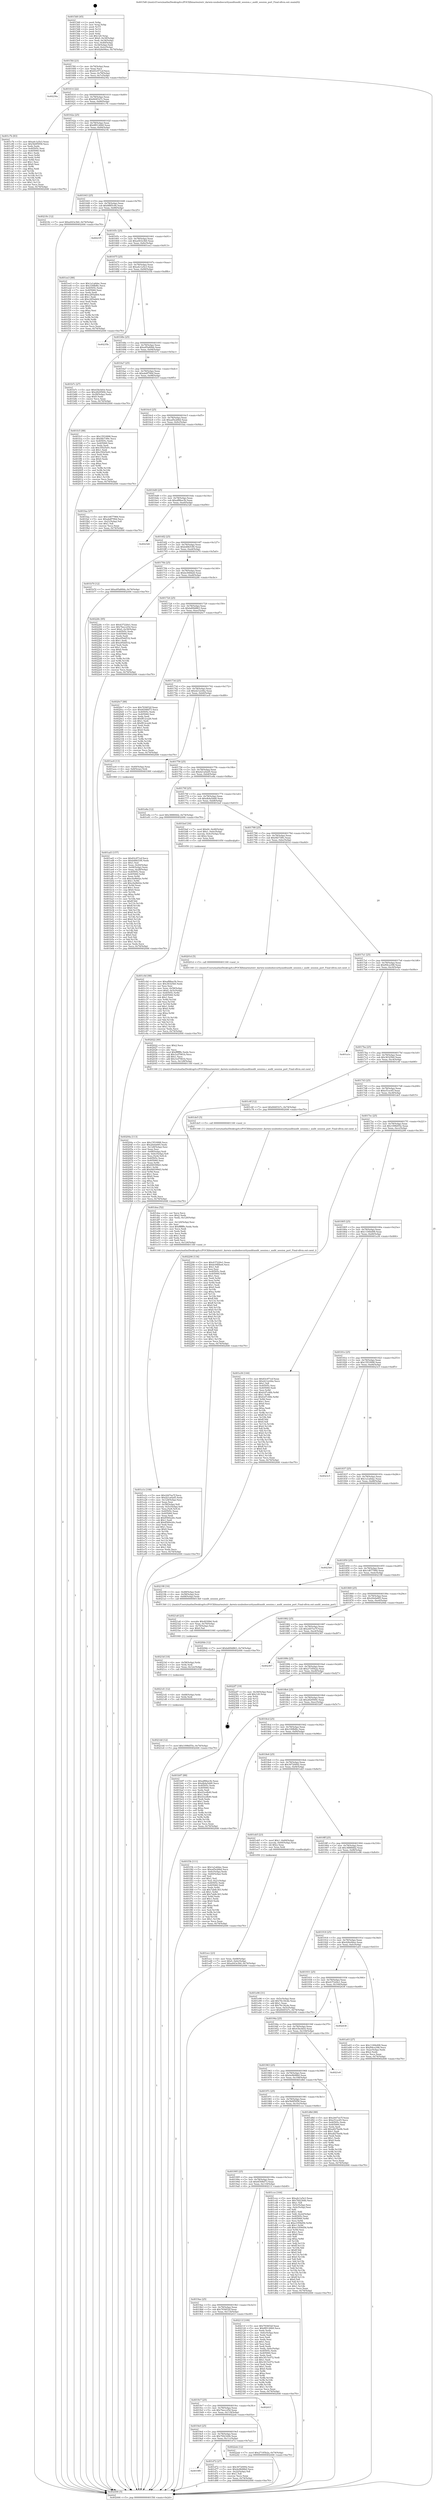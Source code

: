 digraph "0x4015d0" {
  label = "0x4015d0 (/mnt/c/Users/mathe/Desktop/tcc/POCII/binaries/extr_darwin-xnubsdsecurityauditaudit_session.c_audit_session_port_Final-ollvm.out::main(0))"
  labelloc = "t"
  node[shape=record]

  Entry [label="",width=0.3,height=0.3,shape=circle,fillcolor=black,style=filled]
  "0x4015fd" [label="{
     0x4015fd [23]\l
     | [instrs]\l
     &nbsp;&nbsp;0x4015fd \<+3\>: mov -0x74(%rbp),%eax\l
     &nbsp;&nbsp;0x401600 \<+2\>: mov %eax,%ecx\l
     &nbsp;&nbsp;0x401602 \<+6\>: sub $0x83c971ef,%ecx\l
     &nbsp;&nbsp;0x401608 \<+3\>: mov %eax,-0x78(%rbp)\l
     &nbsp;&nbsp;0x40160b \<+3\>: mov %ecx,-0x7c(%rbp)\l
     &nbsp;&nbsp;0x40160e \<+6\>: je 000000000040230a \<main+0xd3a\>\l
  }"]
  "0x40230a" [label="{
     0x40230a\l
  }", style=dashed]
  "0x401614" [label="{
     0x401614 [22]\l
     | [instrs]\l
     &nbsp;&nbsp;0x401614 \<+5\>: jmp 0000000000401619 \<main+0x49\>\l
     &nbsp;&nbsp;0x401619 \<+3\>: mov -0x78(%rbp),%eax\l
     &nbsp;&nbsp;0x40161c \<+5\>: sub $0x844f1b7c,%eax\l
     &nbsp;&nbsp;0x401621 \<+3\>: mov %eax,-0x80(%rbp)\l
     &nbsp;&nbsp;0x401624 \<+6\>: je 0000000000401c7b \<main+0x6ab\>\l
  }"]
  Exit [label="",width=0.3,height=0.3,shape=circle,fillcolor=black,style=filled,peripheries=2]
  "0x401c7b" [label="{
     0x401c7b [83]\l
     | [instrs]\l
     &nbsp;&nbsp;0x401c7b \<+5\>: mov $0xa4c1a5e3,%eax\l
     &nbsp;&nbsp;0x401c80 \<+5\>: mov $0x5b0f5958,%ecx\l
     &nbsp;&nbsp;0x401c85 \<+2\>: xor %edx,%edx\l
     &nbsp;&nbsp;0x401c87 \<+7\>: mov 0x40505c,%esi\l
     &nbsp;&nbsp;0x401c8e \<+7\>: mov 0x405060,%edi\l
     &nbsp;&nbsp;0x401c95 \<+3\>: sub $0x1,%edx\l
     &nbsp;&nbsp;0x401c98 \<+3\>: mov %esi,%r8d\l
     &nbsp;&nbsp;0x401c9b \<+3\>: add %edx,%r8d\l
     &nbsp;&nbsp;0x401c9e \<+4\>: imul %r8d,%esi\l
     &nbsp;&nbsp;0x401ca2 \<+3\>: and $0x1,%esi\l
     &nbsp;&nbsp;0x401ca5 \<+3\>: cmp $0x0,%esi\l
     &nbsp;&nbsp;0x401ca8 \<+4\>: sete %r9b\l
     &nbsp;&nbsp;0x401cac \<+3\>: cmp $0xa,%edi\l
     &nbsp;&nbsp;0x401caf \<+4\>: setl %r10b\l
     &nbsp;&nbsp;0x401cb3 \<+3\>: mov %r9b,%r11b\l
     &nbsp;&nbsp;0x401cb6 \<+3\>: and %r10b,%r11b\l
     &nbsp;&nbsp;0x401cb9 \<+3\>: xor %r10b,%r9b\l
     &nbsp;&nbsp;0x401cbc \<+3\>: or %r9b,%r11b\l
     &nbsp;&nbsp;0x401cbf \<+4\>: test $0x1,%r11b\l
     &nbsp;&nbsp;0x401cc3 \<+3\>: cmovne %ecx,%eax\l
     &nbsp;&nbsp;0x401cc6 \<+3\>: mov %eax,-0x74(%rbp)\l
     &nbsp;&nbsp;0x401cc9 \<+5\>: jmp 0000000000402446 \<main+0xe76\>\l
  }"]
  "0x40162a" [label="{
     0x40162a [25]\l
     | [instrs]\l
     &nbsp;&nbsp;0x40162a \<+5\>: jmp 000000000040162f \<main+0x5f\>\l
     &nbsp;&nbsp;0x40162f \<+3\>: mov -0x78(%rbp),%eax\l
     &nbsp;&nbsp;0x401632 \<+5\>: sub $0x8f0126b9,%eax\l
     &nbsp;&nbsp;0x401637 \<+6\>: mov %eax,-0x84(%rbp)\l
     &nbsp;&nbsp;0x40163d \<+6\>: je 000000000040218c \<main+0xbbc\>\l
  }"]
  "0x4021dd" [label="{
     0x4021dd [12]\l
     | [instrs]\l
     &nbsp;&nbsp;0x4021dd \<+7\>: movl $0x1098d55e,-0x74(%rbp)\l
     &nbsp;&nbsp;0x4021e4 \<+5\>: jmp 0000000000402446 \<main+0xe76\>\l
  }"]
  "0x40218c" [label="{
     0x40218c [12]\l
     | [instrs]\l
     &nbsp;&nbsp;0x40218c \<+7\>: movl $0xa043e3b0,-0x74(%rbp)\l
     &nbsp;&nbsp;0x402193 \<+5\>: jmp 0000000000402446 \<main+0xe76\>\l
  }"]
  "0x401643" [label="{
     0x401643 [25]\l
     | [instrs]\l
     &nbsp;&nbsp;0x401643 \<+5\>: jmp 0000000000401648 \<main+0x78\>\l
     &nbsp;&nbsp;0x401648 \<+3\>: mov -0x78(%rbp),%eax\l
     &nbsp;&nbsp;0x40164b \<+5\>: sub $0x8f8f5c94,%eax\l
     &nbsp;&nbsp;0x401650 \<+6\>: mov %eax,-0x88(%rbp)\l
     &nbsp;&nbsp;0x401656 \<+6\>: je 00000000004021f5 \<main+0xc25\>\l
  }"]
  "0x4021d1" [label="{
     0x4021d1 [12]\l
     | [instrs]\l
     &nbsp;&nbsp;0x4021d1 \<+4\>: mov -0x68(%rbp),%rdx\l
     &nbsp;&nbsp;0x4021d5 \<+3\>: mov %rdx,%rdi\l
     &nbsp;&nbsp;0x4021d8 \<+5\>: call 0000000000401030 \<free@plt\>\l
     | [calls]\l
     &nbsp;&nbsp;0x401030 \{1\} (unknown)\l
  }"]
  "0x4021f5" [label="{
     0x4021f5\l
  }", style=dashed]
  "0x40165c" [label="{
     0x40165c [25]\l
     | [instrs]\l
     &nbsp;&nbsp;0x40165c \<+5\>: jmp 0000000000401661 \<main+0x91\>\l
     &nbsp;&nbsp;0x401661 \<+3\>: mov -0x78(%rbp),%eax\l
     &nbsp;&nbsp;0x401664 \<+5\>: sub $0xa043e3b0,%eax\l
     &nbsp;&nbsp;0x401669 \<+6\>: mov %eax,-0x8c(%rbp)\l
     &nbsp;&nbsp;0x40166f \<+6\>: je 0000000000401ee3 \<main+0x913\>\l
  }"]
  "0x4021bf" [label="{
     0x4021bf [18]\l
     | [instrs]\l
     &nbsp;&nbsp;0x4021bf \<+4\>: mov -0x58(%rbp),%rdx\l
     &nbsp;&nbsp;0x4021c3 \<+3\>: mov %rdx,%rdi\l
     &nbsp;&nbsp;0x4021c6 \<+6\>: mov %eax,-0x12c(%rbp)\l
     &nbsp;&nbsp;0x4021cc \<+5\>: call 0000000000401030 \<free@plt\>\l
     | [calls]\l
     &nbsp;&nbsp;0x401030 \{1\} (unknown)\l
  }"]
  "0x401ee3" [label="{
     0x401ee3 [88]\l
     | [instrs]\l
     &nbsp;&nbsp;0x401ee3 \<+5\>: mov $0x1a1a6dac,%eax\l
     &nbsp;&nbsp;0x401ee8 \<+5\>: mov $0x330fbf6c,%ecx\l
     &nbsp;&nbsp;0x401eed \<+7\>: mov 0x40505c,%edx\l
     &nbsp;&nbsp;0x401ef4 \<+7\>: mov 0x405060,%esi\l
     &nbsp;&nbsp;0x401efb \<+2\>: mov %edx,%edi\l
     &nbsp;&nbsp;0x401efd \<+6\>: add $0xc285ab64,%edi\l
     &nbsp;&nbsp;0x401f03 \<+3\>: sub $0x1,%edi\l
     &nbsp;&nbsp;0x401f06 \<+6\>: sub $0xc285ab64,%edi\l
     &nbsp;&nbsp;0x401f0c \<+3\>: imul %edi,%edx\l
     &nbsp;&nbsp;0x401f0f \<+3\>: and $0x1,%edx\l
     &nbsp;&nbsp;0x401f12 \<+3\>: cmp $0x0,%edx\l
     &nbsp;&nbsp;0x401f15 \<+4\>: sete %r8b\l
     &nbsp;&nbsp;0x401f19 \<+3\>: cmp $0xa,%esi\l
     &nbsp;&nbsp;0x401f1c \<+4\>: setl %r9b\l
     &nbsp;&nbsp;0x401f20 \<+3\>: mov %r8b,%r10b\l
     &nbsp;&nbsp;0x401f23 \<+3\>: and %r9b,%r10b\l
     &nbsp;&nbsp;0x401f26 \<+3\>: xor %r9b,%r8b\l
     &nbsp;&nbsp;0x401f29 \<+3\>: or %r8b,%r10b\l
     &nbsp;&nbsp;0x401f2c \<+4\>: test $0x1,%r10b\l
     &nbsp;&nbsp;0x401f30 \<+3\>: cmovne %ecx,%eax\l
     &nbsp;&nbsp;0x401f33 \<+3\>: mov %eax,-0x74(%rbp)\l
     &nbsp;&nbsp;0x401f36 \<+5\>: jmp 0000000000402446 \<main+0xe76\>\l
  }"]
  "0x401675" [label="{
     0x401675 [25]\l
     | [instrs]\l
     &nbsp;&nbsp;0x401675 \<+5\>: jmp 000000000040167a \<main+0xaa\>\l
     &nbsp;&nbsp;0x40167a \<+3\>: mov -0x78(%rbp),%eax\l
     &nbsp;&nbsp;0x40167d \<+5\>: sub $0xa4c1a5e3,%eax\l
     &nbsp;&nbsp;0x401682 \<+6\>: mov %eax,-0x90(%rbp)\l
     &nbsp;&nbsp;0x401688 \<+6\>: je 000000000040235b \<main+0xd8b\>\l
  }"]
  "0x4021a8" [label="{
     0x4021a8 [23]\l
     | [instrs]\l
     &nbsp;&nbsp;0x4021a8 \<+10\>: movabs $0x4030b6,%rdi\l
     &nbsp;&nbsp;0x4021b2 \<+3\>: mov %eax,-0x70(%rbp)\l
     &nbsp;&nbsp;0x4021b5 \<+3\>: mov -0x70(%rbp),%esi\l
     &nbsp;&nbsp;0x4021b8 \<+2\>: mov $0x0,%al\l
     &nbsp;&nbsp;0x4021ba \<+5\>: call 0000000000401040 \<printf@plt\>\l
     | [calls]\l
     &nbsp;&nbsp;0x401040 \{1\} (unknown)\l
  }"]
  "0x40235b" [label="{
     0x40235b\l
  }", style=dashed]
  "0x40168e" [label="{
     0x40168e [25]\l
     | [instrs]\l
     &nbsp;&nbsp;0x40168e \<+5\>: jmp 0000000000401693 \<main+0xc3\>\l
     &nbsp;&nbsp;0x401693 \<+3\>: mov -0x78(%rbp),%eax\l
     &nbsp;&nbsp;0x401696 \<+5\>: sub $0xa95a80bb,%eax\l
     &nbsp;&nbsp;0x40169b \<+6\>: mov %eax,-0x94(%rbp)\l
     &nbsp;&nbsp;0x4016a1 \<+6\>: je 0000000000401b7c \<main+0x5ac\>\l
  }"]
  "0x40204a" [label="{
     0x40204a [113]\l
     | [instrs]\l
     &nbsp;&nbsp;0x40204a \<+5\>: mov $0x15f10998,%ecx\l
     &nbsp;&nbsp;0x40204f \<+5\>: mov $0x20efa685,%edx\l
     &nbsp;&nbsp;0x402054 \<+6\>: mov -0x128(%rbp),%esi\l
     &nbsp;&nbsp;0x40205a \<+3\>: imul %eax,%esi\l
     &nbsp;&nbsp;0x40205d \<+4\>: mov -0x68(%rbp),%rdi\l
     &nbsp;&nbsp;0x402061 \<+4\>: movslq -0x6c(%rbp),%r8\l
     &nbsp;&nbsp;0x402065 \<+4\>: mov %esi,(%rdi,%r8,4)\l
     &nbsp;&nbsp;0x402069 \<+7\>: mov 0x40505c,%eax\l
     &nbsp;&nbsp;0x402070 \<+7\>: mov 0x405060,%esi\l
     &nbsp;&nbsp;0x402077 \<+3\>: mov %eax,%r9d\l
     &nbsp;&nbsp;0x40207a \<+7\>: sub $0x849399d3,%r9d\l
     &nbsp;&nbsp;0x402081 \<+4\>: sub $0x1,%r9d\l
     &nbsp;&nbsp;0x402085 \<+7\>: add $0x849399d3,%r9d\l
     &nbsp;&nbsp;0x40208c \<+4\>: imul %r9d,%eax\l
     &nbsp;&nbsp;0x402090 \<+3\>: and $0x1,%eax\l
     &nbsp;&nbsp;0x402093 \<+3\>: cmp $0x0,%eax\l
     &nbsp;&nbsp;0x402096 \<+4\>: sete %r10b\l
     &nbsp;&nbsp;0x40209a \<+3\>: cmp $0xa,%esi\l
     &nbsp;&nbsp;0x40209d \<+4\>: setl %r11b\l
     &nbsp;&nbsp;0x4020a1 \<+3\>: mov %r10b,%bl\l
     &nbsp;&nbsp;0x4020a4 \<+3\>: and %r11b,%bl\l
     &nbsp;&nbsp;0x4020a7 \<+3\>: xor %r11b,%r10b\l
     &nbsp;&nbsp;0x4020aa \<+3\>: or %r10b,%bl\l
     &nbsp;&nbsp;0x4020ad \<+3\>: test $0x1,%bl\l
     &nbsp;&nbsp;0x4020b0 \<+3\>: cmovne %edx,%ecx\l
     &nbsp;&nbsp;0x4020b3 \<+3\>: mov %ecx,-0x74(%rbp)\l
     &nbsp;&nbsp;0x4020b6 \<+5\>: jmp 0000000000402446 \<main+0xe76\>\l
  }"]
  "0x401b7c" [label="{
     0x401b7c [27]\l
     | [instrs]\l
     &nbsp;&nbsp;0x401b7c \<+5\>: mov $0x43bcbfcb,%eax\l
     &nbsp;&nbsp;0x401b81 \<+5\>: mov $0x2829569c,%ecx\l
     &nbsp;&nbsp;0x401b86 \<+3\>: mov -0x28(%rbp),%edx\l
     &nbsp;&nbsp;0x401b89 \<+3\>: cmp $0x0,%edx\l
     &nbsp;&nbsp;0x401b8c \<+3\>: cmove %ecx,%eax\l
     &nbsp;&nbsp;0x401b8f \<+3\>: mov %eax,-0x74(%rbp)\l
     &nbsp;&nbsp;0x401b92 \<+5\>: jmp 0000000000402446 \<main+0xe76\>\l
  }"]
  "0x4016a7" [label="{
     0x4016a7 [25]\l
     | [instrs]\l
     &nbsp;&nbsp;0x4016a7 \<+5\>: jmp 00000000004016ac \<main+0xdc\>\l
     &nbsp;&nbsp;0x4016ac \<+3\>: mov -0x78(%rbp),%eax\l
     &nbsp;&nbsp;0x4016af \<+5\>: sub $0xabdf790d,%eax\l
     &nbsp;&nbsp;0x4016b4 \<+6\>: mov %eax,-0x98(%rbp)\l
     &nbsp;&nbsp;0x4016ba \<+6\>: je 0000000000401fc5 \<main+0x9f5\>\l
  }"]
  "0x402022" [label="{
     0x402022 [40]\l
     | [instrs]\l
     &nbsp;&nbsp;0x402022 \<+5\>: mov $0x2,%ecx\l
     &nbsp;&nbsp;0x402027 \<+1\>: cltd\l
     &nbsp;&nbsp;0x402028 \<+2\>: idiv %ecx\l
     &nbsp;&nbsp;0x40202a \<+6\>: imul $0xfffffffe,%edx,%ecx\l
     &nbsp;&nbsp;0x402030 \<+6\>: sub $0x3cd7061b,%ecx\l
     &nbsp;&nbsp;0x402036 \<+3\>: add $0x1,%ecx\l
     &nbsp;&nbsp;0x402039 \<+6\>: add $0x3cd7061b,%ecx\l
     &nbsp;&nbsp;0x40203f \<+6\>: mov %ecx,-0x128(%rbp)\l
     &nbsp;&nbsp;0x402045 \<+5\>: call 0000000000401160 \<next_i\>\l
     | [calls]\l
     &nbsp;&nbsp;0x401160 \{1\} (/mnt/c/Users/mathe/Desktop/tcc/POCII/binaries/extr_darwin-xnubsdsecurityauditaudit_session.c_audit_session_port_Final-ollvm.out::next_i)\l
  }"]
  "0x401fc5" [label="{
     0x401fc5 [88]\l
     | [instrs]\l
     &nbsp;&nbsp;0x401fc5 \<+5\>: mov $0x15f10998,%eax\l
     &nbsp;&nbsp;0x401fca \<+5\>: mov $0xf4b73f9c,%ecx\l
     &nbsp;&nbsp;0x401fcf \<+7\>: mov 0x40505c,%edx\l
     &nbsp;&nbsp;0x401fd6 \<+7\>: mov 0x405060,%esi\l
     &nbsp;&nbsp;0x401fdd \<+2\>: mov %edx,%edi\l
     &nbsp;&nbsp;0x401fdf \<+6\>: sub $0x35025e91,%edi\l
     &nbsp;&nbsp;0x401fe5 \<+3\>: sub $0x1,%edi\l
     &nbsp;&nbsp;0x401fe8 \<+6\>: add $0x35025e91,%edi\l
     &nbsp;&nbsp;0x401fee \<+3\>: imul %edi,%edx\l
     &nbsp;&nbsp;0x401ff1 \<+3\>: and $0x1,%edx\l
     &nbsp;&nbsp;0x401ff4 \<+3\>: cmp $0x0,%edx\l
     &nbsp;&nbsp;0x401ff7 \<+4\>: sete %r8b\l
     &nbsp;&nbsp;0x401ffb \<+3\>: cmp $0xa,%esi\l
     &nbsp;&nbsp;0x401ffe \<+4\>: setl %r9b\l
     &nbsp;&nbsp;0x402002 \<+3\>: mov %r8b,%r10b\l
     &nbsp;&nbsp;0x402005 \<+3\>: and %r9b,%r10b\l
     &nbsp;&nbsp;0x402008 \<+3\>: xor %r9b,%r8b\l
     &nbsp;&nbsp;0x40200b \<+3\>: or %r8b,%r10b\l
     &nbsp;&nbsp;0x40200e \<+4\>: test $0x1,%r10b\l
     &nbsp;&nbsp;0x402012 \<+3\>: cmovne %ecx,%eax\l
     &nbsp;&nbsp;0x402015 \<+3\>: mov %eax,-0x74(%rbp)\l
     &nbsp;&nbsp;0x402018 \<+5\>: jmp 0000000000402446 \<main+0xe76\>\l
  }"]
  "0x4016c0" [label="{
     0x4016c0 [25]\l
     | [instrs]\l
     &nbsp;&nbsp;0x4016c0 \<+5\>: jmp 00000000004016c5 \<main+0xf5\>\l
     &nbsp;&nbsp;0x4016c5 \<+3\>: mov -0x78(%rbp),%eax\l
     &nbsp;&nbsp;0x4016c8 \<+5\>: sub $0xad5e266d,%eax\l
     &nbsp;&nbsp;0x4016cd \<+6\>: mov %eax,-0x9c(%rbp)\l
     &nbsp;&nbsp;0x4016d3 \<+6\>: je 0000000000401faa \<main+0x9da\>\l
  }"]
  "0x401ecc" [label="{
     0x401ecc [23]\l
     | [instrs]\l
     &nbsp;&nbsp;0x401ecc \<+4\>: mov %rax,-0x68(%rbp)\l
     &nbsp;&nbsp;0x401ed0 \<+7\>: movl $0x0,-0x6c(%rbp)\l
     &nbsp;&nbsp;0x401ed7 \<+7\>: movl $0xa043e3b0,-0x74(%rbp)\l
     &nbsp;&nbsp;0x401ede \<+5\>: jmp 0000000000402446 \<main+0xe76\>\l
  }"]
  "0x401faa" [label="{
     0x401faa [27]\l
     | [instrs]\l
     &nbsp;&nbsp;0x401faa \<+5\>: mov $0x1d677984,%eax\l
     &nbsp;&nbsp;0x401faf \<+5\>: mov $0xabdf790d,%ecx\l
     &nbsp;&nbsp;0x401fb4 \<+3\>: mov -0x21(%rbp),%dl\l
     &nbsp;&nbsp;0x401fb7 \<+3\>: test $0x1,%dl\l
     &nbsp;&nbsp;0x401fba \<+3\>: cmovne %ecx,%eax\l
     &nbsp;&nbsp;0x401fbd \<+3\>: mov %eax,-0x74(%rbp)\l
     &nbsp;&nbsp;0x401fc0 \<+5\>: jmp 0000000000402446 \<main+0xe76\>\l
  }"]
  "0x4016d9" [label="{
     0x4016d9 [25]\l
     | [instrs]\l
     &nbsp;&nbsp;0x4016d9 \<+5\>: jmp 00000000004016de \<main+0x10e\>\l
     &nbsp;&nbsp;0x4016de \<+3\>: mov -0x78(%rbp),%eax\l
     &nbsp;&nbsp;0x4016e1 \<+5\>: sub $0xaf88ee3b,%eax\l
     &nbsp;&nbsp;0x4016e6 \<+6\>: mov %eax,-0xa0(%rbp)\l
     &nbsp;&nbsp;0x4016ec \<+6\>: je 0000000000402326 \<main+0xd56\>\l
  }"]
  "0x401e1e" [label="{
     0x401e1e [108]\l
     | [instrs]\l
     &nbsp;&nbsp;0x401e1e \<+5\>: mov $0x2447ee7f,%ecx\l
     &nbsp;&nbsp;0x401e23 \<+5\>: mov $0xd21a02d5,%edx\l
     &nbsp;&nbsp;0x401e28 \<+6\>: mov -0x124(%rbp),%esi\l
     &nbsp;&nbsp;0x401e2e \<+3\>: imul %eax,%esi\l
     &nbsp;&nbsp;0x401e31 \<+4\>: mov -0x58(%rbp),%r8\l
     &nbsp;&nbsp;0x401e35 \<+4\>: movslq -0x5c(%rbp),%r9\l
     &nbsp;&nbsp;0x401e39 \<+4\>: mov %esi,(%r8,%r9,4)\l
     &nbsp;&nbsp;0x401e3d \<+7\>: mov 0x40505c,%eax\l
     &nbsp;&nbsp;0x401e44 \<+7\>: mov 0x405060,%esi\l
     &nbsp;&nbsp;0x401e4b \<+2\>: mov %eax,%edi\l
     &nbsp;&nbsp;0x401e4d \<+6\>: sub $0x8560e20c,%edi\l
     &nbsp;&nbsp;0x401e53 \<+3\>: sub $0x1,%edi\l
     &nbsp;&nbsp;0x401e56 \<+6\>: add $0x8560e20c,%edi\l
     &nbsp;&nbsp;0x401e5c \<+3\>: imul %edi,%eax\l
     &nbsp;&nbsp;0x401e5f \<+3\>: and $0x1,%eax\l
     &nbsp;&nbsp;0x401e62 \<+3\>: cmp $0x0,%eax\l
     &nbsp;&nbsp;0x401e65 \<+4\>: sete %r10b\l
     &nbsp;&nbsp;0x401e69 \<+3\>: cmp $0xa,%esi\l
     &nbsp;&nbsp;0x401e6c \<+4\>: setl %r11b\l
     &nbsp;&nbsp;0x401e70 \<+3\>: mov %r10b,%bl\l
     &nbsp;&nbsp;0x401e73 \<+3\>: and %r11b,%bl\l
     &nbsp;&nbsp;0x401e76 \<+3\>: xor %r11b,%r10b\l
     &nbsp;&nbsp;0x401e79 \<+3\>: or %r10b,%bl\l
     &nbsp;&nbsp;0x401e7c \<+3\>: test $0x1,%bl\l
     &nbsp;&nbsp;0x401e7f \<+3\>: cmovne %edx,%ecx\l
     &nbsp;&nbsp;0x401e82 \<+3\>: mov %ecx,-0x74(%rbp)\l
     &nbsp;&nbsp;0x401e85 \<+5\>: jmp 0000000000402446 \<main+0xe76\>\l
  }"]
  "0x402326" [label="{
     0x402326\l
  }", style=dashed]
  "0x4016f2" [label="{
     0x4016f2 [25]\l
     | [instrs]\l
     &nbsp;&nbsp;0x4016f2 \<+5\>: jmp 00000000004016f7 \<main+0x127\>\l
     &nbsp;&nbsp;0x4016f7 \<+3\>: mov -0x78(%rbp),%eax\l
     &nbsp;&nbsp;0x4016fa \<+5\>: sub $0xb48b53f4,%eax\l
     &nbsp;&nbsp;0x4016ff \<+6\>: mov %eax,-0xa4(%rbp)\l
     &nbsp;&nbsp;0x401705 \<+6\>: je 0000000000401b70 \<main+0x5a0\>\l
  }"]
  "0x401dea" [label="{
     0x401dea [52]\l
     | [instrs]\l
     &nbsp;&nbsp;0x401dea \<+2\>: xor %ecx,%ecx\l
     &nbsp;&nbsp;0x401dec \<+5\>: mov $0x2,%edx\l
     &nbsp;&nbsp;0x401df1 \<+6\>: mov %edx,-0x120(%rbp)\l
     &nbsp;&nbsp;0x401df7 \<+1\>: cltd\l
     &nbsp;&nbsp;0x401df8 \<+6\>: mov -0x120(%rbp),%esi\l
     &nbsp;&nbsp;0x401dfe \<+2\>: idiv %esi\l
     &nbsp;&nbsp;0x401e00 \<+6\>: imul $0xfffffffe,%edx,%edx\l
     &nbsp;&nbsp;0x401e06 \<+2\>: mov %ecx,%edi\l
     &nbsp;&nbsp;0x401e08 \<+2\>: sub %edx,%edi\l
     &nbsp;&nbsp;0x401e0a \<+2\>: mov %ecx,%edx\l
     &nbsp;&nbsp;0x401e0c \<+3\>: sub $0x1,%edx\l
     &nbsp;&nbsp;0x401e0f \<+2\>: add %edx,%edi\l
     &nbsp;&nbsp;0x401e11 \<+2\>: sub %edi,%ecx\l
     &nbsp;&nbsp;0x401e13 \<+6\>: mov %ecx,-0x124(%rbp)\l
     &nbsp;&nbsp;0x401e19 \<+5\>: call 0000000000401160 \<next_i\>\l
     | [calls]\l
     &nbsp;&nbsp;0x401160 \{1\} (/mnt/c/Users/mathe/Desktop/tcc/POCII/binaries/extr_darwin-xnubsdsecurityauditaudit_session.c_audit_session_port_Final-ollvm.out::next_i)\l
  }"]
  "0x401b70" [label="{
     0x401b70 [12]\l
     | [instrs]\l
     &nbsp;&nbsp;0x401b70 \<+7\>: movl $0xa95a80bb,-0x74(%rbp)\l
     &nbsp;&nbsp;0x401b77 \<+5\>: jmp 0000000000402446 \<main+0xe76\>\l
  }"]
  "0x40170b" [label="{
     0x40170b [25]\l
     | [instrs]\l
     &nbsp;&nbsp;0x40170b \<+5\>: jmp 0000000000401710 \<main+0x140\>\l
     &nbsp;&nbsp;0x401710 \<+3\>: mov -0x78(%rbp),%eax\l
     &nbsp;&nbsp;0x401713 \<+5\>: sub $0xbc946be6,%eax\l
     &nbsp;&nbsp;0x401718 \<+6\>: mov %eax,-0xa8(%rbp)\l
     &nbsp;&nbsp;0x40171e \<+6\>: je 000000000040228c \<main+0xcbc\>\l
  }"]
  "0x4019f9" [label="{
     0x4019f9\l
  }", style=dashed]
  "0x40228c" [label="{
     0x40228c [95]\l
     | [instrs]\l
     &nbsp;&nbsp;0x40228c \<+5\>: mov $0x437220e1,%eax\l
     &nbsp;&nbsp;0x402291 \<+5\>: mov $0x7becc25d,%ecx\l
     &nbsp;&nbsp;0x402296 \<+7\>: movl $0x0,-0x30(%rbp)\l
     &nbsp;&nbsp;0x40229d \<+7\>: mov 0x40505c,%edx\l
     &nbsp;&nbsp;0x4022a4 \<+7\>: mov 0x405060,%esi\l
     &nbsp;&nbsp;0x4022ab \<+2\>: mov %edx,%edi\l
     &nbsp;&nbsp;0x4022ad \<+6\>: sub $0xe95dd532,%edi\l
     &nbsp;&nbsp;0x4022b3 \<+3\>: sub $0x1,%edi\l
     &nbsp;&nbsp;0x4022b6 \<+6\>: add $0xe95dd532,%edi\l
     &nbsp;&nbsp;0x4022bc \<+3\>: imul %edi,%edx\l
     &nbsp;&nbsp;0x4022bf \<+3\>: and $0x1,%edx\l
     &nbsp;&nbsp;0x4022c2 \<+3\>: cmp $0x0,%edx\l
     &nbsp;&nbsp;0x4022c5 \<+4\>: sete %r8b\l
     &nbsp;&nbsp;0x4022c9 \<+3\>: cmp $0xa,%esi\l
     &nbsp;&nbsp;0x4022cc \<+4\>: setl %r9b\l
     &nbsp;&nbsp;0x4022d0 \<+3\>: mov %r8b,%r10b\l
     &nbsp;&nbsp;0x4022d3 \<+3\>: and %r9b,%r10b\l
     &nbsp;&nbsp;0x4022d6 \<+3\>: xor %r9b,%r8b\l
     &nbsp;&nbsp;0x4022d9 \<+3\>: or %r8b,%r10b\l
     &nbsp;&nbsp;0x4022dc \<+4\>: test $0x1,%r10b\l
     &nbsp;&nbsp;0x4022e0 \<+3\>: cmovne %ecx,%eax\l
     &nbsp;&nbsp;0x4022e3 \<+3\>: mov %eax,-0x74(%rbp)\l
     &nbsp;&nbsp;0x4022e6 \<+5\>: jmp 0000000000402446 \<main+0xe76\>\l
  }"]
  "0x401724" [label="{
     0x401724 [25]\l
     | [instrs]\l
     &nbsp;&nbsp;0x401724 \<+5\>: jmp 0000000000401729 \<main+0x159\>\l
     &nbsp;&nbsp;0x401729 \<+3\>: mov -0x78(%rbp),%eax\l
     &nbsp;&nbsp;0x40172c \<+5\>: sub $0xbd09d863,%eax\l
     &nbsp;&nbsp;0x401731 \<+6\>: mov %eax,-0xac(%rbp)\l
     &nbsp;&nbsp;0x401737 \<+6\>: je 00000000004020c7 \<main+0xaf7\>\l
  }"]
  "0x401d72" [label="{
     0x401d72 [27]\l
     | [instrs]\l
     &nbsp;&nbsp;0x401d72 \<+5\>: mov $0x36720092,%eax\l
     &nbsp;&nbsp;0x401d77 \<+5\>: mov $0x4e9b98b0,%ecx\l
     &nbsp;&nbsp;0x401d7c \<+3\>: mov -0x22(%rbp),%dl\l
     &nbsp;&nbsp;0x401d7f \<+3\>: test $0x1,%dl\l
     &nbsp;&nbsp;0x401d82 \<+3\>: cmovne %ecx,%eax\l
     &nbsp;&nbsp;0x401d85 \<+3\>: mov %eax,-0x74(%rbp)\l
     &nbsp;&nbsp;0x401d88 \<+5\>: jmp 0000000000402446 \<main+0xe76\>\l
  }"]
  "0x4020c7" [label="{
     0x4020c7 [88]\l
     | [instrs]\l
     &nbsp;&nbsp;0x4020c7 \<+5\>: mov $0x7936f32f,%eax\l
     &nbsp;&nbsp;0x4020cc \<+5\>: mov $0x6f308d73,%ecx\l
     &nbsp;&nbsp;0x4020d1 \<+7\>: mov 0x40505c,%edx\l
     &nbsp;&nbsp;0x4020d8 \<+7\>: mov 0x405060,%esi\l
     &nbsp;&nbsp;0x4020df \<+2\>: mov %edx,%edi\l
     &nbsp;&nbsp;0x4020e1 \<+6\>: add $0xf812ca26,%edi\l
     &nbsp;&nbsp;0x4020e7 \<+3\>: sub $0x1,%edi\l
     &nbsp;&nbsp;0x4020ea \<+6\>: sub $0xf812ca26,%edi\l
     &nbsp;&nbsp;0x4020f0 \<+3\>: imul %edi,%edx\l
     &nbsp;&nbsp;0x4020f3 \<+3\>: and $0x1,%edx\l
     &nbsp;&nbsp;0x4020f6 \<+3\>: cmp $0x0,%edx\l
     &nbsp;&nbsp;0x4020f9 \<+4\>: sete %r8b\l
     &nbsp;&nbsp;0x4020fd \<+3\>: cmp $0xa,%esi\l
     &nbsp;&nbsp;0x402100 \<+4\>: setl %r9b\l
     &nbsp;&nbsp;0x402104 \<+3\>: mov %r8b,%r10b\l
     &nbsp;&nbsp;0x402107 \<+3\>: and %r9b,%r10b\l
     &nbsp;&nbsp;0x40210a \<+3\>: xor %r9b,%r8b\l
     &nbsp;&nbsp;0x40210d \<+3\>: or %r8b,%r10b\l
     &nbsp;&nbsp;0x402110 \<+4\>: test $0x1,%r10b\l
     &nbsp;&nbsp;0x402114 \<+3\>: cmovne %ecx,%eax\l
     &nbsp;&nbsp;0x402117 \<+3\>: mov %eax,-0x74(%rbp)\l
     &nbsp;&nbsp;0x40211a \<+5\>: jmp 0000000000402446 \<main+0xe76\>\l
  }"]
  "0x40173d" [label="{
     0x40173d [25]\l
     | [instrs]\l
     &nbsp;&nbsp;0x40173d \<+5\>: jmp 0000000000401742 \<main+0x172\>\l
     &nbsp;&nbsp;0x401742 \<+3\>: mov -0x78(%rbp),%eax\l
     &nbsp;&nbsp;0x401745 \<+5\>: sub $0xd212c64a,%eax\l
     &nbsp;&nbsp;0x40174a \<+6\>: mov %eax,-0xb0(%rbp)\l
     &nbsp;&nbsp;0x401750 \<+6\>: je 0000000000401ac6 \<main+0x4f6\>\l
  }"]
  "0x4019e0" [label="{
     0x4019e0 [25]\l
     | [instrs]\l
     &nbsp;&nbsp;0x4019e0 \<+5\>: jmp 00000000004019e5 \<main+0x415\>\l
     &nbsp;&nbsp;0x4019e5 \<+3\>: mov -0x78(%rbp),%eax\l
     &nbsp;&nbsp;0x4019e8 \<+5\>: sub $0x7fd2344b,%eax\l
     &nbsp;&nbsp;0x4019ed \<+6\>: mov %eax,-0x11c(%rbp)\l
     &nbsp;&nbsp;0x4019f3 \<+6\>: je 0000000000401d72 \<main+0x7a2\>\l
  }"]
  "0x401ac6" [label="{
     0x401ac6 [13]\l
     | [instrs]\l
     &nbsp;&nbsp;0x401ac6 \<+4\>: mov -0x40(%rbp),%rax\l
     &nbsp;&nbsp;0x401aca \<+4\>: mov 0x8(%rax),%rdi\l
     &nbsp;&nbsp;0x401ace \<+5\>: call 0000000000401060 \<atoi@plt\>\l
     | [calls]\l
     &nbsp;&nbsp;0x401060 \{1\} (unknown)\l
  }"]
  "0x401756" [label="{
     0x401756 [25]\l
     | [instrs]\l
     &nbsp;&nbsp;0x401756 \<+5\>: jmp 000000000040175b \<main+0x18b\>\l
     &nbsp;&nbsp;0x40175b \<+3\>: mov -0x78(%rbp),%eax\l
     &nbsp;&nbsp;0x40175e \<+5\>: sub $0xd21a02d5,%eax\l
     &nbsp;&nbsp;0x401763 \<+6\>: mov %eax,-0xb4(%rbp)\l
     &nbsp;&nbsp;0x401769 \<+6\>: je 0000000000401e8a \<main+0x8ba\>\l
  }"]
  "0x4022eb" [label="{
     0x4022eb [12]\l
     | [instrs]\l
     &nbsp;&nbsp;0x4022eb \<+7\>: movl $0x27185b2a,-0x74(%rbp)\l
     &nbsp;&nbsp;0x4022f2 \<+5\>: jmp 0000000000402446 \<main+0xe76\>\l
  }"]
  "0x401e8a" [label="{
     0x401e8a [12]\l
     | [instrs]\l
     &nbsp;&nbsp;0x401e8a \<+7\>: movl $0x38880fd2,-0x74(%rbp)\l
     &nbsp;&nbsp;0x401e91 \<+5\>: jmp 0000000000402446 \<main+0xe76\>\l
  }"]
  "0x40176f" [label="{
     0x40176f [25]\l
     | [instrs]\l
     &nbsp;&nbsp;0x40176f \<+5\>: jmp 0000000000401774 \<main+0x1a4\>\l
     &nbsp;&nbsp;0x401774 \<+3\>: mov -0x78(%rbp),%eax\l
     &nbsp;&nbsp;0x401777 \<+5\>: sub $0xdb4a5dd0,%eax\l
     &nbsp;&nbsp;0x40177c \<+6\>: mov %eax,-0xb8(%rbp)\l
     &nbsp;&nbsp;0x401782 \<+6\>: je 0000000000401bef \<main+0x61f\>\l
  }"]
  "0x4019c7" [label="{
     0x4019c7 [25]\l
     | [instrs]\l
     &nbsp;&nbsp;0x4019c7 \<+5\>: jmp 00000000004019cc \<main+0x3fc\>\l
     &nbsp;&nbsp;0x4019cc \<+3\>: mov -0x78(%rbp),%eax\l
     &nbsp;&nbsp;0x4019cf \<+5\>: sub $0x7becc25d,%eax\l
     &nbsp;&nbsp;0x4019d4 \<+6\>: mov %eax,-0x118(%rbp)\l
     &nbsp;&nbsp;0x4019da \<+6\>: je 00000000004022eb \<main+0xd1b\>\l
  }"]
  "0x401bef" [label="{
     0x401bef [30]\l
     | [instrs]\l
     &nbsp;&nbsp;0x401bef \<+7\>: movl $0x64,-0x48(%rbp)\l
     &nbsp;&nbsp;0x401bf6 \<+7\>: movl $0x1,-0x4c(%rbp)\l
     &nbsp;&nbsp;0x401bfd \<+4\>: movslq -0x4c(%rbp),%rax\l
     &nbsp;&nbsp;0x401c01 \<+4\>: shl $0x2,%rax\l
     &nbsp;&nbsp;0x401c05 \<+3\>: mov %rax,%rdi\l
     &nbsp;&nbsp;0x401c08 \<+5\>: call 0000000000401050 \<malloc@plt\>\l
     | [calls]\l
     &nbsp;&nbsp;0x401050 \{1\} (unknown)\l
  }"]
  "0x401788" [label="{
     0x401788 [25]\l
     | [instrs]\l
     &nbsp;&nbsp;0x401788 \<+5\>: jmp 000000000040178d \<main+0x1bd\>\l
     &nbsp;&nbsp;0x40178d \<+3\>: mov -0x78(%rbp),%eax\l
     &nbsp;&nbsp;0x401790 \<+5\>: sub $0xf4b73f9c,%eax\l
     &nbsp;&nbsp;0x401795 \<+6\>: mov %eax,-0xbc(%rbp)\l
     &nbsp;&nbsp;0x40179b \<+6\>: je 000000000040201d \<main+0xa4d\>\l
  }"]
  "0x40241f" [label="{
     0x40241f\l
  }", style=dashed]
  "0x40201d" [label="{
     0x40201d [5]\l
     | [instrs]\l
     &nbsp;&nbsp;0x40201d \<+5\>: call 0000000000401160 \<next_i\>\l
     | [calls]\l
     &nbsp;&nbsp;0x401160 \{1\} (/mnt/c/Users/mathe/Desktop/tcc/POCII/binaries/extr_darwin-xnubsdsecurityauditaudit_session.c_audit_session_port_Final-ollvm.out::next_i)\l
  }"]
  "0x4017a1" [label="{
     0x4017a1 [25]\l
     | [instrs]\l
     &nbsp;&nbsp;0x4017a1 \<+5\>: jmp 00000000004017a6 \<main+0x1d6\>\l
     &nbsp;&nbsp;0x4017a6 \<+3\>: mov -0x78(%rbp),%eax\l
     &nbsp;&nbsp;0x4017a9 \<+5\>: sub $0xf94ca398,%eax\l
     &nbsp;&nbsp;0x4017ae \<+6\>: mov %eax,-0xc0(%rbp)\l
     &nbsp;&nbsp;0x4017b4 \<+6\>: je 0000000000401a1e \<main+0x44e\>\l
  }"]
  "0x4019ae" [label="{
     0x4019ae [25]\l
     | [instrs]\l
     &nbsp;&nbsp;0x4019ae \<+5\>: jmp 00000000004019b3 \<main+0x3e3\>\l
     &nbsp;&nbsp;0x4019b3 \<+3\>: mov -0x78(%rbp),%eax\l
     &nbsp;&nbsp;0x4019b6 \<+5\>: sub $0x7936f32f,%eax\l
     &nbsp;&nbsp;0x4019bb \<+6\>: mov %eax,-0x114(%rbp)\l
     &nbsp;&nbsp;0x4019c1 \<+6\>: je 000000000040241f \<main+0xe4f\>\l
  }"]
  "0x401a1e" [label="{
     0x401a1e\l
  }", style=dashed]
  "0x4017ba" [label="{
     0x4017ba [25]\l
     | [instrs]\l
     &nbsp;&nbsp;0x4017ba \<+5\>: jmp 00000000004017bf \<main+0x1ef\>\l
     &nbsp;&nbsp;0x4017bf \<+3\>: mov -0x78(%rbp),%eax\l
     &nbsp;&nbsp;0x4017c2 \<+5\>: sub $0x36325b0,%eax\l
     &nbsp;&nbsp;0x4017c7 \<+6\>: mov %eax,-0xc4(%rbp)\l
     &nbsp;&nbsp;0x4017cd \<+6\>: je 0000000000401c6f \<main+0x69f\>\l
  }"]
  "0x40211f" [label="{
     0x40211f [109]\l
     | [instrs]\l
     &nbsp;&nbsp;0x40211f \<+5\>: mov $0x7936f32f,%eax\l
     &nbsp;&nbsp;0x402124 \<+5\>: mov $0x8f0126b9,%ecx\l
     &nbsp;&nbsp;0x402129 \<+2\>: xor %edx,%edx\l
     &nbsp;&nbsp;0x40212b \<+3\>: mov -0x6c(%rbp),%esi\l
     &nbsp;&nbsp;0x40212e \<+2\>: mov %edx,%edi\l
     &nbsp;&nbsp;0x402130 \<+2\>: sub %esi,%edi\l
     &nbsp;&nbsp;0x402132 \<+2\>: mov %edx,%esi\l
     &nbsp;&nbsp;0x402134 \<+3\>: sub $0x1,%esi\l
     &nbsp;&nbsp;0x402137 \<+2\>: add %esi,%edi\l
     &nbsp;&nbsp;0x402139 \<+2\>: sub %edi,%edx\l
     &nbsp;&nbsp;0x40213b \<+3\>: mov %edx,-0x6c(%rbp)\l
     &nbsp;&nbsp;0x40213e \<+7\>: mov 0x40505c,%edx\l
     &nbsp;&nbsp;0x402145 \<+7\>: mov 0x405060,%esi\l
     &nbsp;&nbsp;0x40214c \<+2\>: mov %edx,%edi\l
     &nbsp;&nbsp;0x40214e \<+6\>: add $0x3415c072,%edi\l
     &nbsp;&nbsp;0x402154 \<+3\>: sub $0x1,%edi\l
     &nbsp;&nbsp;0x402157 \<+6\>: sub $0x3415c072,%edi\l
     &nbsp;&nbsp;0x40215d \<+3\>: imul %edi,%edx\l
     &nbsp;&nbsp;0x402160 \<+3\>: and $0x1,%edx\l
     &nbsp;&nbsp;0x402163 \<+3\>: cmp $0x0,%edx\l
     &nbsp;&nbsp;0x402166 \<+4\>: sete %r8b\l
     &nbsp;&nbsp;0x40216a \<+3\>: cmp $0xa,%esi\l
     &nbsp;&nbsp;0x40216d \<+4\>: setl %r9b\l
     &nbsp;&nbsp;0x402171 \<+3\>: mov %r8b,%r10b\l
     &nbsp;&nbsp;0x402174 \<+3\>: and %r9b,%r10b\l
     &nbsp;&nbsp;0x402177 \<+3\>: xor %r9b,%r8b\l
     &nbsp;&nbsp;0x40217a \<+3\>: or %r8b,%r10b\l
     &nbsp;&nbsp;0x40217d \<+4\>: test $0x1,%r10b\l
     &nbsp;&nbsp;0x402181 \<+3\>: cmovne %ecx,%eax\l
     &nbsp;&nbsp;0x402184 \<+3\>: mov %eax,-0x74(%rbp)\l
     &nbsp;&nbsp;0x402187 \<+5\>: jmp 0000000000402446 \<main+0xe76\>\l
  }"]
  "0x401c6f" [label="{
     0x401c6f [12]\l
     | [instrs]\l
     &nbsp;&nbsp;0x401c6f \<+7\>: movl $0x844f1b7c,-0x74(%rbp)\l
     &nbsp;&nbsp;0x401c76 \<+5\>: jmp 0000000000402446 \<main+0xe76\>\l
  }"]
  "0x4017d3" [label="{
     0x4017d3 [25]\l
     | [instrs]\l
     &nbsp;&nbsp;0x4017d3 \<+5\>: jmp 00000000004017d8 \<main+0x208\>\l
     &nbsp;&nbsp;0x4017d8 \<+3\>: mov -0x78(%rbp),%eax\l
     &nbsp;&nbsp;0x4017db \<+5\>: sub $0xe51ec65,%eax\l
     &nbsp;&nbsp;0x4017e0 \<+6\>: mov %eax,-0xc8(%rbp)\l
     &nbsp;&nbsp;0x4017e6 \<+6\>: je 0000000000401de5 \<main+0x815\>\l
  }"]
  "0x401995" [label="{
     0x401995 [25]\l
     | [instrs]\l
     &nbsp;&nbsp;0x401995 \<+5\>: jmp 000000000040199a \<main+0x3ca\>\l
     &nbsp;&nbsp;0x40199a \<+3\>: mov -0x78(%rbp),%eax\l
     &nbsp;&nbsp;0x40199d \<+5\>: sub $0x6f308d73,%eax\l
     &nbsp;&nbsp;0x4019a2 \<+6\>: mov %eax,-0x110(%rbp)\l
     &nbsp;&nbsp;0x4019a8 \<+6\>: je 000000000040211f \<main+0xb4f\>\l
  }"]
  "0x401de5" [label="{
     0x401de5 [5]\l
     | [instrs]\l
     &nbsp;&nbsp;0x401de5 \<+5\>: call 0000000000401160 \<next_i\>\l
     | [calls]\l
     &nbsp;&nbsp;0x401160 \{1\} (/mnt/c/Users/mathe/Desktop/tcc/POCII/binaries/extr_darwin-xnubsdsecurityauditaudit_session.c_audit_session_port_Final-ollvm.out::next_i)\l
  }"]
  "0x4017ec" [label="{
     0x4017ec [25]\l
     | [instrs]\l
     &nbsp;&nbsp;0x4017ec \<+5\>: jmp 00000000004017f1 \<main+0x221\>\l
     &nbsp;&nbsp;0x4017f1 \<+3\>: mov -0x78(%rbp),%eax\l
     &nbsp;&nbsp;0x4017f4 \<+5\>: sub $0x1098d55e,%eax\l
     &nbsp;&nbsp;0x4017f9 \<+6\>: mov %eax,-0xcc(%rbp)\l
     &nbsp;&nbsp;0x4017ff \<+6\>: je 0000000000402206 \<main+0xc36\>\l
  }"]
  "0x401cce" [label="{
     0x401cce [164]\l
     | [instrs]\l
     &nbsp;&nbsp;0x401cce \<+5\>: mov $0xa4c1a5e3,%eax\l
     &nbsp;&nbsp;0x401cd3 \<+5\>: mov $0x7fd2344b,%ecx\l
     &nbsp;&nbsp;0x401cd8 \<+2\>: mov $0x1,%dl\l
     &nbsp;&nbsp;0x401cda \<+3\>: mov -0x5c(%rbp),%esi\l
     &nbsp;&nbsp;0x401cdd \<+3\>: cmp -0x4c(%rbp),%esi\l
     &nbsp;&nbsp;0x401ce0 \<+4\>: setl %dil\l
     &nbsp;&nbsp;0x401ce4 \<+4\>: and $0x1,%dil\l
     &nbsp;&nbsp;0x401ce8 \<+4\>: mov %dil,-0x22(%rbp)\l
     &nbsp;&nbsp;0x401cec \<+7\>: mov 0x40505c,%esi\l
     &nbsp;&nbsp;0x401cf3 \<+8\>: mov 0x405060,%r8d\l
     &nbsp;&nbsp;0x401cfb \<+3\>: mov %esi,%r9d\l
     &nbsp;&nbsp;0x401cfe \<+7\>: sub $0xe1958d56,%r9d\l
     &nbsp;&nbsp;0x401d05 \<+4\>: sub $0x1,%r9d\l
     &nbsp;&nbsp;0x401d09 \<+7\>: add $0xe1958d56,%r9d\l
     &nbsp;&nbsp;0x401d10 \<+4\>: imul %r9d,%esi\l
     &nbsp;&nbsp;0x401d14 \<+3\>: and $0x1,%esi\l
     &nbsp;&nbsp;0x401d17 \<+3\>: cmp $0x0,%esi\l
     &nbsp;&nbsp;0x401d1a \<+4\>: sete %dil\l
     &nbsp;&nbsp;0x401d1e \<+4\>: cmp $0xa,%r8d\l
     &nbsp;&nbsp;0x401d22 \<+4\>: setl %r10b\l
     &nbsp;&nbsp;0x401d26 \<+3\>: mov %dil,%r11b\l
     &nbsp;&nbsp;0x401d29 \<+4\>: xor $0xff,%r11b\l
     &nbsp;&nbsp;0x401d2d \<+3\>: mov %r10b,%bl\l
     &nbsp;&nbsp;0x401d30 \<+3\>: xor $0xff,%bl\l
     &nbsp;&nbsp;0x401d33 \<+3\>: xor $0x0,%dl\l
     &nbsp;&nbsp;0x401d36 \<+3\>: mov %r11b,%r14b\l
     &nbsp;&nbsp;0x401d39 \<+4\>: and $0x0,%r14b\l
     &nbsp;&nbsp;0x401d3d \<+3\>: and %dl,%dil\l
     &nbsp;&nbsp;0x401d40 \<+3\>: mov %bl,%r15b\l
     &nbsp;&nbsp;0x401d43 \<+4\>: and $0x0,%r15b\l
     &nbsp;&nbsp;0x401d47 \<+3\>: and %dl,%r10b\l
     &nbsp;&nbsp;0x401d4a \<+3\>: or %dil,%r14b\l
     &nbsp;&nbsp;0x401d4d \<+3\>: or %r10b,%r15b\l
     &nbsp;&nbsp;0x401d50 \<+3\>: xor %r15b,%r14b\l
     &nbsp;&nbsp;0x401d53 \<+3\>: or %bl,%r11b\l
     &nbsp;&nbsp;0x401d56 \<+4\>: xor $0xff,%r11b\l
     &nbsp;&nbsp;0x401d5a \<+3\>: or $0x0,%dl\l
     &nbsp;&nbsp;0x401d5d \<+3\>: and %dl,%r11b\l
     &nbsp;&nbsp;0x401d60 \<+3\>: or %r11b,%r14b\l
     &nbsp;&nbsp;0x401d63 \<+4\>: test $0x1,%r14b\l
     &nbsp;&nbsp;0x401d67 \<+3\>: cmovne %ecx,%eax\l
     &nbsp;&nbsp;0x401d6a \<+3\>: mov %eax,-0x74(%rbp)\l
     &nbsp;&nbsp;0x401d6d \<+5\>: jmp 0000000000402446 \<main+0xe76\>\l
  }"]
  "0x402206" [label="{
     0x402206 [134]\l
     | [instrs]\l
     &nbsp;&nbsp;0x402206 \<+5\>: mov $0x437220e1,%eax\l
     &nbsp;&nbsp;0x40220b \<+5\>: mov $0xbc946be6,%ecx\l
     &nbsp;&nbsp;0x402210 \<+2\>: mov $0x1,%dl\l
     &nbsp;&nbsp;0x402212 \<+2\>: xor %esi,%esi\l
     &nbsp;&nbsp;0x402214 \<+7\>: mov 0x40505c,%edi\l
     &nbsp;&nbsp;0x40221b \<+8\>: mov 0x405060,%r8d\l
     &nbsp;&nbsp;0x402223 \<+3\>: sub $0x1,%esi\l
     &nbsp;&nbsp;0x402226 \<+3\>: mov %edi,%r9d\l
     &nbsp;&nbsp;0x402229 \<+3\>: add %esi,%r9d\l
     &nbsp;&nbsp;0x40222c \<+4\>: imul %r9d,%edi\l
     &nbsp;&nbsp;0x402230 \<+3\>: and $0x1,%edi\l
     &nbsp;&nbsp;0x402233 \<+3\>: cmp $0x0,%edi\l
     &nbsp;&nbsp;0x402236 \<+4\>: sete %r10b\l
     &nbsp;&nbsp;0x40223a \<+4\>: cmp $0xa,%r8d\l
     &nbsp;&nbsp;0x40223e \<+4\>: setl %r11b\l
     &nbsp;&nbsp;0x402242 \<+3\>: mov %r10b,%bl\l
     &nbsp;&nbsp;0x402245 \<+3\>: xor $0xff,%bl\l
     &nbsp;&nbsp;0x402248 \<+3\>: mov %r11b,%r14b\l
     &nbsp;&nbsp;0x40224b \<+4\>: xor $0xff,%r14b\l
     &nbsp;&nbsp;0x40224f \<+3\>: xor $0x0,%dl\l
     &nbsp;&nbsp;0x402252 \<+3\>: mov %bl,%r15b\l
     &nbsp;&nbsp;0x402255 \<+4\>: and $0x0,%r15b\l
     &nbsp;&nbsp;0x402259 \<+3\>: and %dl,%r10b\l
     &nbsp;&nbsp;0x40225c \<+3\>: mov %r14b,%r12b\l
     &nbsp;&nbsp;0x40225f \<+4\>: and $0x0,%r12b\l
     &nbsp;&nbsp;0x402263 \<+3\>: and %dl,%r11b\l
     &nbsp;&nbsp;0x402266 \<+3\>: or %r10b,%r15b\l
     &nbsp;&nbsp;0x402269 \<+3\>: or %r11b,%r12b\l
     &nbsp;&nbsp;0x40226c \<+3\>: xor %r12b,%r15b\l
     &nbsp;&nbsp;0x40226f \<+3\>: or %r14b,%bl\l
     &nbsp;&nbsp;0x402272 \<+3\>: xor $0xff,%bl\l
     &nbsp;&nbsp;0x402275 \<+3\>: or $0x0,%dl\l
     &nbsp;&nbsp;0x402278 \<+2\>: and %dl,%bl\l
     &nbsp;&nbsp;0x40227a \<+3\>: or %bl,%r15b\l
     &nbsp;&nbsp;0x40227d \<+4\>: test $0x1,%r15b\l
     &nbsp;&nbsp;0x402281 \<+3\>: cmovne %ecx,%eax\l
     &nbsp;&nbsp;0x402284 \<+3\>: mov %eax,-0x74(%rbp)\l
     &nbsp;&nbsp;0x402287 \<+5\>: jmp 0000000000402446 \<main+0xe76\>\l
  }"]
  "0x401805" [label="{
     0x401805 [25]\l
     | [instrs]\l
     &nbsp;&nbsp;0x401805 \<+5\>: jmp 000000000040180a \<main+0x23a\>\l
     &nbsp;&nbsp;0x40180a \<+3\>: mov -0x78(%rbp),%eax\l
     &nbsp;&nbsp;0x40180d \<+5\>: sub $0x1100b498,%eax\l
     &nbsp;&nbsp;0x401812 \<+6\>: mov %eax,-0xd0(%rbp)\l
     &nbsp;&nbsp;0x401818 \<+6\>: je 0000000000401a36 \<main+0x466\>\l
  }"]
  "0x40197c" [label="{
     0x40197c [25]\l
     | [instrs]\l
     &nbsp;&nbsp;0x40197c \<+5\>: jmp 0000000000401981 \<main+0x3b1\>\l
     &nbsp;&nbsp;0x401981 \<+3\>: mov -0x78(%rbp),%eax\l
     &nbsp;&nbsp;0x401984 \<+5\>: sub $0x5b0f5958,%eax\l
     &nbsp;&nbsp;0x401989 \<+6\>: mov %eax,-0x10c(%rbp)\l
     &nbsp;&nbsp;0x40198f \<+6\>: je 0000000000401cce \<main+0x6fe\>\l
  }"]
  "0x401a36" [label="{
     0x401a36 [144]\l
     | [instrs]\l
     &nbsp;&nbsp;0x401a36 \<+5\>: mov $0x83c971ef,%eax\l
     &nbsp;&nbsp;0x401a3b \<+5\>: mov $0xd212c64a,%ecx\l
     &nbsp;&nbsp;0x401a40 \<+2\>: mov $0x1,%dl\l
     &nbsp;&nbsp;0x401a42 \<+7\>: mov 0x40505c,%esi\l
     &nbsp;&nbsp;0x401a49 \<+7\>: mov 0x405060,%edi\l
     &nbsp;&nbsp;0x401a50 \<+3\>: mov %esi,%r8d\l
     &nbsp;&nbsp;0x401a53 \<+7\>: add $0xfcd7c46b,%r8d\l
     &nbsp;&nbsp;0x401a5a \<+4\>: sub $0x1,%r8d\l
     &nbsp;&nbsp;0x401a5e \<+7\>: sub $0xfcd7c46b,%r8d\l
     &nbsp;&nbsp;0x401a65 \<+4\>: imul %r8d,%esi\l
     &nbsp;&nbsp;0x401a69 \<+3\>: and $0x1,%esi\l
     &nbsp;&nbsp;0x401a6c \<+3\>: cmp $0x0,%esi\l
     &nbsp;&nbsp;0x401a6f \<+4\>: sete %r9b\l
     &nbsp;&nbsp;0x401a73 \<+3\>: cmp $0xa,%edi\l
     &nbsp;&nbsp;0x401a76 \<+4\>: setl %r10b\l
     &nbsp;&nbsp;0x401a7a \<+3\>: mov %r9b,%r11b\l
     &nbsp;&nbsp;0x401a7d \<+4\>: xor $0xff,%r11b\l
     &nbsp;&nbsp;0x401a81 \<+3\>: mov %r10b,%bl\l
     &nbsp;&nbsp;0x401a84 \<+3\>: xor $0xff,%bl\l
     &nbsp;&nbsp;0x401a87 \<+3\>: xor $0x0,%dl\l
     &nbsp;&nbsp;0x401a8a \<+3\>: mov %r11b,%r14b\l
     &nbsp;&nbsp;0x401a8d \<+4\>: and $0x0,%r14b\l
     &nbsp;&nbsp;0x401a91 \<+3\>: and %dl,%r9b\l
     &nbsp;&nbsp;0x401a94 \<+3\>: mov %bl,%r15b\l
     &nbsp;&nbsp;0x401a97 \<+4\>: and $0x0,%r15b\l
     &nbsp;&nbsp;0x401a9b \<+3\>: and %dl,%r10b\l
     &nbsp;&nbsp;0x401a9e \<+3\>: or %r9b,%r14b\l
     &nbsp;&nbsp;0x401aa1 \<+3\>: or %r10b,%r15b\l
     &nbsp;&nbsp;0x401aa4 \<+3\>: xor %r15b,%r14b\l
     &nbsp;&nbsp;0x401aa7 \<+3\>: or %bl,%r11b\l
     &nbsp;&nbsp;0x401aaa \<+4\>: xor $0xff,%r11b\l
     &nbsp;&nbsp;0x401aae \<+3\>: or $0x0,%dl\l
     &nbsp;&nbsp;0x401ab1 \<+3\>: and %dl,%r11b\l
     &nbsp;&nbsp;0x401ab4 \<+3\>: or %r11b,%r14b\l
     &nbsp;&nbsp;0x401ab7 \<+4\>: test $0x1,%r14b\l
     &nbsp;&nbsp;0x401abb \<+3\>: cmovne %ecx,%eax\l
     &nbsp;&nbsp;0x401abe \<+3\>: mov %eax,-0x74(%rbp)\l
     &nbsp;&nbsp;0x401ac1 \<+5\>: jmp 0000000000402446 \<main+0xe76\>\l
  }"]
  "0x40181e" [label="{
     0x40181e [25]\l
     | [instrs]\l
     &nbsp;&nbsp;0x40181e \<+5\>: jmp 0000000000401823 \<main+0x253\>\l
     &nbsp;&nbsp;0x401823 \<+3\>: mov -0x78(%rbp),%eax\l
     &nbsp;&nbsp;0x401826 \<+5\>: sub $0x15f10998,%eax\l
     &nbsp;&nbsp;0x40182b \<+6\>: mov %eax,-0xd4(%rbp)\l
     &nbsp;&nbsp;0x401831 \<+6\>: je 00000000004023c5 \<main+0xdf5\>\l
  }"]
  "0x401d8d" [label="{
     0x401d8d [88]\l
     | [instrs]\l
     &nbsp;&nbsp;0x401d8d \<+5\>: mov $0x2447ee7f,%eax\l
     &nbsp;&nbsp;0x401d92 \<+5\>: mov $0xe51ec65,%ecx\l
     &nbsp;&nbsp;0x401d97 \<+7\>: mov 0x40505c,%edx\l
     &nbsp;&nbsp;0x401d9e \<+7\>: mov 0x405060,%esi\l
     &nbsp;&nbsp;0x401da5 \<+2\>: mov %edx,%edi\l
     &nbsp;&nbsp;0x401da7 \<+6\>: add $0xa827be0b,%edi\l
     &nbsp;&nbsp;0x401dad \<+3\>: sub $0x1,%edi\l
     &nbsp;&nbsp;0x401db0 \<+6\>: sub $0xa827be0b,%edi\l
     &nbsp;&nbsp;0x401db6 \<+3\>: imul %edi,%edx\l
     &nbsp;&nbsp;0x401db9 \<+3\>: and $0x1,%edx\l
     &nbsp;&nbsp;0x401dbc \<+3\>: cmp $0x0,%edx\l
     &nbsp;&nbsp;0x401dbf \<+4\>: sete %r8b\l
     &nbsp;&nbsp;0x401dc3 \<+3\>: cmp $0xa,%esi\l
     &nbsp;&nbsp;0x401dc6 \<+4\>: setl %r9b\l
     &nbsp;&nbsp;0x401dca \<+3\>: mov %r8b,%r10b\l
     &nbsp;&nbsp;0x401dcd \<+3\>: and %r9b,%r10b\l
     &nbsp;&nbsp;0x401dd0 \<+3\>: xor %r9b,%r8b\l
     &nbsp;&nbsp;0x401dd3 \<+3\>: or %r8b,%r10b\l
     &nbsp;&nbsp;0x401dd6 \<+4\>: test $0x1,%r10b\l
     &nbsp;&nbsp;0x401dda \<+3\>: cmovne %ecx,%eax\l
     &nbsp;&nbsp;0x401ddd \<+3\>: mov %eax,-0x74(%rbp)\l
     &nbsp;&nbsp;0x401de0 \<+5\>: jmp 0000000000402446 \<main+0xe76\>\l
  }"]
  "0x4023c5" [label="{
     0x4023c5\l
  }", style=dashed]
  "0x401837" [label="{
     0x401837 [25]\l
     | [instrs]\l
     &nbsp;&nbsp;0x401837 \<+5\>: jmp 000000000040183c \<main+0x26c\>\l
     &nbsp;&nbsp;0x40183c \<+3\>: mov -0x78(%rbp),%eax\l
     &nbsp;&nbsp;0x40183f \<+5\>: sub $0x1a1a6dac,%eax\l
     &nbsp;&nbsp;0x401844 \<+6\>: mov %eax,-0xd8(%rbp)\l
     &nbsp;&nbsp;0x40184a \<+6\>: je 00000000004023b9 \<main+0xde9\>\l
  }"]
  "0x401963" [label="{
     0x401963 [25]\l
     | [instrs]\l
     &nbsp;&nbsp;0x401963 \<+5\>: jmp 0000000000401968 \<main+0x398\>\l
     &nbsp;&nbsp;0x401968 \<+3\>: mov -0x78(%rbp),%eax\l
     &nbsp;&nbsp;0x40196b \<+5\>: sub $0x4e9b98b0,%eax\l
     &nbsp;&nbsp;0x401970 \<+6\>: mov %eax,-0x108(%rbp)\l
     &nbsp;&nbsp;0x401976 \<+6\>: je 0000000000401d8d \<main+0x7bd\>\l
  }"]
  "0x4023b9" [label="{
     0x4023b9\l
  }", style=dashed]
  "0x401850" [label="{
     0x401850 [25]\l
     | [instrs]\l
     &nbsp;&nbsp;0x401850 \<+5\>: jmp 0000000000401855 \<main+0x285\>\l
     &nbsp;&nbsp;0x401855 \<+3\>: mov -0x78(%rbp),%eax\l
     &nbsp;&nbsp;0x401858 \<+5\>: sub $0x1d677984,%eax\l
     &nbsp;&nbsp;0x40185d \<+6\>: mov %eax,-0xdc(%rbp)\l
     &nbsp;&nbsp;0x401863 \<+6\>: je 0000000000402198 \<main+0xbc8\>\l
  }"]
  "0x4021e9" [label="{
     0x4021e9\l
  }", style=dashed]
  "0x402198" [label="{
     0x402198 [16]\l
     | [instrs]\l
     &nbsp;&nbsp;0x402198 \<+3\>: mov -0x48(%rbp),%edi\l
     &nbsp;&nbsp;0x40219b \<+4\>: mov -0x58(%rbp),%rsi\l
     &nbsp;&nbsp;0x40219f \<+4\>: mov -0x68(%rbp),%rdx\l
     &nbsp;&nbsp;0x4021a3 \<+5\>: call 00000000004013b0 \<audit_session_port\>\l
     | [calls]\l
     &nbsp;&nbsp;0x4013b0 \{1\} (/mnt/c/Users/mathe/Desktop/tcc/POCII/binaries/extr_darwin-xnubsdsecurityauditaudit_session.c_audit_session_port_Final-ollvm.out::audit_session_port)\l
  }"]
  "0x401869" [label="{
     0x401869 [25]\l
     | [instrs]\l
     &nbsp;&nbsp;0x401869 \<+5\>: jmp 000000000040186e \<main+0x29e\>\l
     &nbsp;&nbsp;0x40186e \<+3\>: mov -0x78(%rbp),%eax\l
     &nbsp;&nbsp;0x401871 \<+5\>: sub $0x20efa685,%eax\l
     &nbsp;&nbsp;0x401876 \<+6\>: mov %eax,-0xe0(%rbp)\l
     &nbsp;&nbsp;0x40187c \<+6\>: je 00000000004020bb \<main+0xaeb\>\l
  }"]
  "0x40194a" [label="{
     0x40194a [25]\l
     | [instrs]\l
     &nbsp;&nbsp;0x40194a \<+5\>: jmp 000000000040194f \<main+0x37f\>\l
     &nbsp;&nbsp;0x40194f \<+3\>: mov -0x78(%rbp),%eax\l
     &nbsp;&nbsp;0x401952 \<+5\>: sub $0x43bcbfcb,%eax\l
     &nbsp;&nbsp;0x401957 \<+6\>: mov %eax,-0x104(%rbp)\l
     &nbsp;&nbsp;0x40195d \<+6\>: je 00000000004021e9 \<main+0xc19\>\l
  }"]
  "0x4020bb" [label="{
     0x4020bb [12]\l
     | [instrs]\l
     &nbsp;&nbsp;0x4020bb \<+7\>: movl $0xbd09d863,-0x74(%rbp)\l
     &nbsp;&nbsp;0x4020c2 \<+5\>: jmp 0000000000402446 \<main+0xe76\>\l
  }"]
  "0x401882" [label="{
     0x401882 [25]\l
     | [instrs]\l
     &nbsp;&nbsp;0x401882 \<+5\>: jmp 0000000000401887 \<main+0x2b7\>\l
     &nbsp;&nbsp;0x401887 \<+3\>: mov -0x78(%rbp),%eax\l
     &nbsp;&nbsp;0x40188a \<+5\>: sub $0x2447ee7f,%eax\l
     &nbsp;&nbsp;0x40188f \<+6\>: mov %eax,-0xe4(%rbp)\l
     &nbsp;&nbsp;0x401895 \<+6\>: je 0000000000402367 \<main+0xd97\>\l
  }"]
  "0x402438" [label="{
     0x402438\l
  }", style=dashed]
  "0x402367" [label="{
     0x402367\l
  }", style=dashed]
  "0x40189b" [label="{
     0x40189b [25]\l
     | [instrs]\l
     &nbsp;&nbsp;0x40189b \<+5\>: jmp 00000000004018a0 \<main+0x2d0\>\l
     &nbsp;&nbsp;0x4018a0 \<+3\>: mov -0x78(%rbp),%eax\l
     &nbsp;&nbsp;0x4018a3 \<+5\>: sub $0x27185b2a,%eax\l
     &nbsp;&nbsp;0x4018a8 \<+6\>: mov %eax,-0xe8(%rbp)\l
     &nbsp;&nbsp;0x4018ae \<+6\>: je 00000000004022f7 \<main+0xd27\>\l
  }"]
  "0x401c0d" [label="{
     0x401c0d [98]\l
     | [instrs]\l
     &nbsp;&nbsp;0x401c0d \<+5\>: mov $0xaf88ee3b,%ecx\l
     &nbsp;&nbsp;0x401c12 \<+5\>: mov $0x36325b0,%edx\l
     &nbsp;&nbsp;0x401c17 \<+2\>: xor %esi,%esi\l
     &nbsp;&nbsp;0x401c19 \<+4\>: mov %rax,-0x58(%rbp)\l
     &nbsp;&nbsp;0x401c1d \<+7\>: movl $0x0,-0x5c(%rbp)\l
     &nbsp;&nbsp;0x401c24 \<+8\>: mov 0x40505c,%r8d\l
     &nbsp;&nbsp;0x401c2c \<+8\>: mov 0x405060,%r9d\l
     &nbsp;&nbsp;0x401c34 \<+3\>: sub $0x1,%esi\l
     &nbsp;&nbsp;0x401c37 \<+3\>: mov %r8d,%r10d\l
     &nbsp;&nbsp;0x401c3a \<+3\>: add %esi,%r10d\l
     &nbsp;&nbsp;0x401c3d \<+4\>: imul %r10d,%r8d\l
     &nbsp;&nbsp;0x401c41 \<+4\>: and $0x1,%r8d\l
     &nbsp;&nbsp;0x401c45 \<+4\>: cmp $0x0,%r8d\l
     &nbsp;&nbsp;0x401c49 \<+4\>: sete %r11b\l
     &nbsp;&nbsp;0x401c4d \<+4\>: cmp $0xa,%r9d\l
     &nbsp;&nbsp;0x401c51 \<+3\>: setl %bl\l
     &nbsp;&nbsp;0x401c54 \<+3\>: mov %r11b,%r14b\l
     &nbsp;&nbsp;0x401c57 \<+3\>: and %bl,%r14b\l
     &nbsp;&nbsp;0x401c5a \<+3\>: xor %bl,%r11b\l
     &nbsp;&nbsp;0x401c5d \<+3\>: or %r11b,%r14b\l
     &nbsp;&nbsp;0x401c60 \<+4\>: test $0x1,%r14b\l
     &nbsp;&nbsp;0x401c64 \<+3\>: cmovne %edx,%ecx\l
     &nbsp;&nbsp;0x401c67 \<+3\>: mov %ecx,-0x74(%rbp)\l
     &nbsp;&nbsp;0x401c6a \<+5\>: jmp 0000000000402446 \<main+0xe76\>\l
  }"]
  "0x4022f7" [label="{
     0x4022f7 [19]\l
     | [instrs]\l
     &nbsp;&nbsp;0x4022f7 \<+3\>: mov -0x30(%rbp),%eax\l
     &nbsp;&nbsp;0x4022fa \<+7\>: add $0x120,%rsp\l
     &nbsp;&nbsp;0x402301 \<+1\>: pop %rbx\l
     &nbsp;&nbsp;0x402302 \<+2\>: pop %r12\l
     &nbsp;&nbsp;0x402304 \<+2\>: pop %r14\l
     &nbsp;&nbsp;0x402306 \<+2\>: pop %r15\l
     &nbsp;&nbsp;0x402308 \<+1\>: pop %rbp\l
     &nbsp;&nbsp;0x402309 \<+1\>: ret\l
  }"]
  "0x4018b4" [label="{
     0x4018b4 [25]\l
     | [instrs]\l
     &nbsp;&nbsp;0x4018b4 \<+5\>: jmp 00000000004018b9 \<main+0x2e9\>\l
     &nbsp;&nbsp;0x4018b9 \<+3\>: mov -0x78(%rbp),%eax\l
     &nbsp;&nbsp;0x4018bc \<+5\>: sub $0x2829569c,%eax\l
     &nbsp;&nbsp;0x4018c1 \<+6\>: mov %eax,-0xec(%rbp)\l
     &nbsp;&nbsp;0x4018c7 \<+6\>: je 0000000000401b97 \<main+0x5c7\>\l
  }"]
  "0x401ad3" [label="{
     0x401ad3 [157]\l
     | [instrs]\l
     &nbsp;&nbsp;0x401ad3 \<+5\>: mov $0x83c971ef,%ecx\l
     &nbsp;&nbsp;0x401ad8 \<+5\>: mov $0xb48b53f4,%edx\l
     &nbsp;&nbsp;0x401add \<+3\>: mov $0x1,%sil\l
     &nbsp;&nbsp;0x401ae0 \<+3\>: mov %eax,-0x44(%rbp)\l
     &nbsp;&nbsp;0x401ae3 \<+3\>: mov -0x44(%rbp),%eax\l
     &nbsp;&nbsp;0x401ae6 \<+3\>: mov %eax,-0x28(%rbp)\l
     &nbsp;&nbsp;0x401ae9 \<+7\>: mov 0x40505c,%eax\l
     &nbsp;&nbsp;0x401af0 \<+8\>: mov 0x405060,%r8d\l
     &nbsp;&nbsp;0x401af8 \<+3\>: mov %eax,%r9d\l
     &nbsp;&nbsp;0x401afb \<+7\>: sub $0xc0a9b02e,%r9d\l
     &nbsp;&nbsp;0x401b02 \<+4\>: sub $0x1,%r9d\l
     &nbsp;&nbsp;0x401b06 \<+7\>: add $0xc0a9b02e,%r9d\l
     &nbsp;&nbsp;0x401b0d \<+4\>: imul %r9d,%eax\l
     &nbsp;&nbsp;0x401b11 \<+3\>: and $0x1,%eax\l
     &nbsp;&nbsp;0x401b14 \<+3\>: cmp $0x0,%eax\l
     &nbsp;&nbsp;0x401b17 \<+4\>: sete %r10b\l
     &nbsp;&nbsp;0x401b1b \<+4\>: cmp $0xa,%r8d\l
     &nbsp;&nbsp;0x401b1f \<+4\>: setl %r11b\l
     &nbsp;&nbsp;0x401b23 \<+3\>: mov %r10b,%bl\l
     &nbsp;&nbsp;0x401b26 \<+3\>: xor $0xff,%bl\l
     &nbsp;&nbsp;0x401b29 \<+3\>: mov %r11b,%r14b\l
     &nbsp;&nbsp;0x401b2c \<+4\>: xor $0xff,%r14b\l
     &nbsp;&nbsp;0x401b30 \<+4\>: xor $0x0,%sil\l
     &nbsp;&nbsp;0x401b34 \<+3\>: mov %bl,%r15b\l
     &nbsp;&nbsp;0x401b37 \<+4\>: and $0x0,%r15b\l
     &nbsp;&nbsp;0x401b3b \<+3\>: and %sil,%r10b\l
     &nbsp;&nbsp;0x401b3e \<+3\>: mov %r14b,%r12b\l
     &nbsp;&nbsp;0x401b41 \<+4\>: and $0x0,%r12b\l
     &nbsp;&nbsp;0x401b45 \<+3\>: and %sil,%r11b\l
     &nbsp;&nbsp;0x401b48 \<+3\>: or %r10b,%r15b\l
     &nbsp;&nbsp;0x401b4b \<+3\>: or %r11b,%r12b\l
     &nbsp;&nbsp;0x401b4e \<+3\>: xor %r12b,%r15b\l
     &nbsp;&nbsp;0x401b51 \<+3\>: or %r14b,%bl\l
     &nbsp;&nbsp;0x401b54 \<+3\>: xor $0xff,%bl\l
     &nbsp;&nbsp;0x401b57 \<+4\>: or $0x0,%sil\l
     &nbsp;&nbsp;0x401b5b \<+3\>: and %sil,%bl\l
     &nbsp;&nbsp;0x401b5e \<+3\>: or %bl,%r15b\l
     &nbsp;&nbsp;0x401b61 \<+4\>: test $0x1,%r15b\l
     &nbsp;&nbsp;0x401b65 \<+3\>: cmovne %edx,%ecx\l
     &nbsp;&nbsp;0x401b68 \<+3\>: mov %ecx,-0x74(%rbp)\l
     &nbsp;&nbsp;0x401b6b \<+5\>: jmp 0000000000402446 \<main+0xe76\>\l
  }"]
  "0x401b97" [label="{
     0x401b97 [88]\l
     | [instrs]\l
     &nbsp;&nbsp;0x401b97 \<+5\>: mov $0xaf88ee3b,%eax\l
     &nbsp;&nbsp;0x401b9c \<+5\>: mov $0xdb4a5dd0,%ecx\l
     &nbsp;&nbsp;0x401ba1 \<+7\>: mov 0x40505c,%edx\l
     &nbsp;&nbsp;0x401ba8 \<+7\>: mov 0x405060,%esi\l
     &nbsp;&nbsp;0x401baf \<+2\>: mov %edx,%edi\l
     &nbsp;&nbsp;0x401bb1 \<+6\>: sub $0x43cefb40,%edi\l
     &nbsp;&nbsp;0x401bb7 \<+3\>: sub $0x1,%edi\l
     &nbsp;&nbsp;0x401bba \<+6\>: add $0x43cefb40,%edi\l
     &nbsp;&nbsp;0x401bc0 \<+3\>: imul %edi,%edx\l
     &nbsp;&nbsp;0x401bc3 \<+3\>: and $0x1,%edx\l
     &nbsp;&nbsp;0x401bc6 \<+3\>: cmp $0x0,%edx\l
     &nbsp;&nbsp;0x401bc9 \<+4\>: sete %r8b\l
     &nbsp;&nbsp;0x401bcd \<+3\>: cmp $0xa,%esi\l
     &nbsp;&nbsp;0x401bd0 \<+4\>: setl %r9b\l
     &nbsp;&nbsp;0x401bd4 \<+3\>: mov %r8b,%r10b\l
     &nbsp;&nbsp;0x401bd7 \<+3\>: and %r9b,%r10b\l
     &nbsp;&nbsp;0x401bda \<+3\>: xor %r9b,%r8b\l
     &nbsp;&nbsp;0x401bdd \<+3\>: or %r8b,%r10b\l
     &nbsp;&nbsp;0x401be0 \<+4\>: test $0x1,%r10b\l
     &nbsp;&nbsp;0x401be4 \<+3\>: cmovne %ecx,%eax\l
     &nbsp;&nbsp;0x401be7 \<+3\>: mov %eax,-0x74(%rbp)\l
     &nbsp;&nbsp;0x401bea \<+5\>: jmp 0000000000402446 \<main+0xe76\>\l
  }"]
  "0x4018cd" [label="{
     0x4018cd [25]\l
     | [instrs]\l
     &nbsp;&nbsp;0x4018cd \<+5\>: jmp 00000000004018d2 \<main+0x302\>\l
     &nbsp;&nbsp;0x4018d2 \<+3\>: mov -0x78(%rbp),%eax\l
     &nbsp;&nbsp;0x4018d5 \<+5\>: sub $0x330fbf6c,%eax\l
     &nbsp;&nbsp;0x4018da \<+6\>: mov %eax,-0xf0(%rbp)\l
     &nbsp;&nbsp;0x4018e0 \<+6\>: je 0000000000401f3b \<main+0x96b\>\l
  }"]
  "0x4015d0" [label="{
     0x4015d0 [45]\l
     | [instrs]\l
     &nbsp;&nbsp;0x4015d0 \<+1\>: push %rbp\l
     &nbsp;&nbsp;0x4015d1 \<+3\>: mov %rsp,%rbp\l
     &nbsp;&nbsp;0x4015d4 \<+2\>: push %r15\l
     &nbsp;&nbsp;0x4015d6 \<+2\>: push %r14\l
     &nbsp;&nbsp;0x4015d8 \<+2\>: push %r12\l
     &nbsp;&nbsp;0x4015da \<+1\>: push %rbx\l
     &nbsp;&nbsp;0x4015db \<+7\>: sub $0x120,%rsp\l
     &nbsp;&nbsp;0x4015e2 \<+7\>: movl $0x0,-0x30(%rbp)\l
     &nbsp;&nbsp;0x4015e9 \<+3\>: mov %edi,-0x34(%rbp)\l
     &nbsp;&nbsp;0x4015ec \<+4\>: mov %rsi,-0x40(%rbp)\l
     &nbsp;&nbsp;0x4015f0 \<+3\>: mov -0x34(%rbp),%edi\l
     &nbsp;&nbsp;0x4015f3 \<+3\>: mov %edi,-0x2c(%rbp)\l
     &nbsp;&nbsp;0x4015f6 \<+7\>: movl $0x426e94ee,-0x74(%rbp)\l
  }"]
  "0x401f3b" [label="{
     0x401f3b [111]\l
     | [instrs]\l
     &nbsp;&nbsp;0x401f3b \<+5\>: mov $0x1a1a6dac,%eax\l
     &nbsp;&nbsp;0x401f40 \<+5\>: mov $0xad5e266d,%ecx\l
     &nbsp;&nbsp;0x401f45 \<+3\>: mov -0x6c(%rbp),%edx\l
     &nbsp;&nbsp;0x401f48 \<+3\>: cmp -0x60(%rbp),%edx\l
     &nbsp;&nbsp;0x401f4b \<+4\>: setl %sil\l
     &nbsp;&nbsp;0x401f4f \<+4\>: and $0x1,%sil\l
     &nbsp;&nbsp;0x401f53 \<+4\>: mov %sil,-0x21(%rbp)\l
     &nbsp;&nbsp;0x401f57 \<+7\>: mov 0x40505c,%edx\l
     &nbsp;&nbsp;0x401f5e \<+7\>: mov 0x405060,%edi\l
     &nbsp;&nbsp;0x401f65 \<+3\>: mov %edx,%r8d\l
     &nbsp;&nbsp;0x401f68 \<+7\>: sub $0x7ab8c363,%r8d\l
     &nbsp;&nbsp;0x401f6f \<+4\>: sub $0x1,%r8d\l
     &nbsp;&nbsp;0x401f73 \<+7\>: add $0x7ab8c363,%r8d\l
     &nbsp;&nbsp;0x401f7a \<+4\>: imul %r8d,%edx\l
     &nbsp;&nbsp;0x401f7e \<+3\>: and $0x1,%edx\l
     &nbsp;&nbsp;0x401f81 \<+3\>: cmp $0x0,%edx\l
     &nbsp;&nbsp;0x401f84 \<+4\>: sete %sil\l
     &nbsp;&nbsp;0x401f88 \<+3\>: cmp $0xa,%edi\l
     &nbsp;&nbsp;0x401f8b \<+4\>: setl %r9b\l
     &nbsp;&nbsp;0x401f8f \<+3\>: mov %sil,%r10b\l
     &nbsp;&nbsp;0x401f92 \<+3\>: and %r9b,%r10b\l
     &nbsp;&nbsp;0x401f95 \<+3\>: xor %r9b,%sil\l
     &nbsp;&nbsp;0x401f98 \<+3\>: or %sil,%r10b\l
     &nbsp;&nbsp;0x401f9b \<+4\>: test $0x1,%r10b\l
     &nbsp;&nbsp;0x401f9f \<+3\>: cmovne %ecx,%eax\l
     &nbsp;&nbsp;0x401fa2 \<+3\>: mov %eax,-0x74(%rbp)\l
     &nbsp;&nbsp;0x401fa5 \<+5\>: jmp 0000000000402446 \<main+0xe76\>\l
  }"]
  "0x4018e6" [label="{
     0x4018e6 [25]\l
     | [instrs]\l
     &nbsp;&nbsp;0x4018e6 \<+5\>: jmp 00000000004018eb \<main+0x31b\>\l
     &nbsp;&nbsp;0x4018eb \<+3\>: mov -0x78(%rbp),%eax\l
     &nbsp;&nbsp;0x4018ee \<+5\>: sub $0x36720092,%eax\l
     &nbsp;&nbsp;0x4018f3 \<+6\>: mov %eax,-0xf4(%rbp)\l
     &nbsp;&nbsp;0x4018f9 \<+6\>: je 0000000000401eb5 \<main+0x8e5\>\l
  }"]
  "0x402446" [label="{
     0x402446 [5]\l
     | [instrs]\l
     &nbsp;&nbsp;0x402446 \<+5\>: jmp 00000000004015fd \<main+0x2d\>\l
  }"]
  "0x401eb5" [label="{
     0x401eb5 [23]\l
     | [instrs]\l
     &nbsp;&nbsp;0x401eb5 \<+7\>: movl $0x1,-0x60(%rbp)\l
     &nbsp;&nbsp;0x401ebc \<+4\>: movslq -0x60(%rbp),%rax\l
     &nbsp;&nbsp;0x401ec0 \<+4\>: shl $0x2,%rax\l
     &nbsp;&nbsp;0x401ec4 \<+3\>: mov %rax,%rdi\l
     &nbsp;&nbsp;0x401ec7 \<+5\>: call 0000000000401050 \<malloc@plt\>\l
     | [calls]\l
     &nbsp;&nbsp;0x401050 \{1\} (unknown)\l
  }"]
  "0x4018ff" [label="{
     0x4018ff [25]\l
     | [instrs]\l
     &nbsp;&nbsp;0x4018ff \<+5\>: jmp 0000000000401904 \<main+0x334\>\l
     &nbsp;&nbsp;0x401904 \<+3\>: mov -0x78(%rbp),%eax\l
     &nbsp;&nbsp;0x401907 \<+5\>: sub $0x38880fd2,%eax\l
     &nbsp;&nbsp;0x40190c \<+6\>: mov %eax,-0xf8(%rbp)\l
     &nbsp;&nbsp;0x401912 \<+6\>: je 0000000000401e96 \<main+0x8c6\>\l
  }"]
  "0x401931" [label="{
     0x401931 [25]\l
     | [instrs]\l
     &nbsp;&nbsp;0x401931 \<+5\>: jmp 0000000000401936 \<main+0x366\>\l
     &nbsp;&nbsp;0x401936 \<+3\>: mov -0x78(%rbp),%eax\l
     &nbsp;&nbsp;0x401939 \<+5\>: sub $0x437220e1,%eax\l
     &nbsp;&nbsp;0x40193e \<+6\>: mov %eax,-0x100(%rbp)\l
     &nbsp;&nbsp;0x401944 \<+6\>: je 0000000000402438 \<main+0xe68\>\l
  }"]
  "0x401e96" [label="{
     0x401e96 [31]\l
     | [instrs]\l
     &nbsp;&nbsp;0x401e96 \<+3\>: mov -0x5c(%rbp),%eax\l
     &nbsp;&nbsp;0x401e99 \<+5\>: add $0x76c34cde,%eax\l
     &nbsp;&nbsp;0x401e9e \<+3\>: add $0x1,%eax\l
     &nbsp;&nbsp;0x401ea1 \<+5\>: sub $0x76c34cde,%eax\l
     &nbsp;&nbsp;0x401ea6 \<+3\>: mov %eax,-0x5c(%rbp)\l
     &nbsp;&nbsp;0x401ea9 \<+7\>: movl $0x844f1b7c,-0x74(%rbp)\l
     &nbsp;&nbsp;0x401eb0 \<+5\>: jmp 0000000000402446 \<main+0xe76\>\l
  }"]
  "0x401918" [label="{
     0x401918 [25]\l
     | [instrs]\l
     &nbsp;&nbsp;0x401918 \<+5\>: jmp 000000000040191d \<main+0x34d\>\l
     &nbsp;&nbsp;0x40191d \<+3\>: mov -0x78(%rbp),%eax\l
     &nbsp;&nbsp;0x401920 \<+5\>: sub $0x426e94ee,%eax\l
     &nbsp;&nbsp;0x401925 \<+6\>: mov %eax,-0xfc(%rbp)\l
     &nbsp;&nbsp;0x40192b \<+6\>: je 0000000000401a03 \<main+0x433\>\l
  }"]
  "0x401a03" [label="{
     0x401a03 [27]\l
     | [instrs]\l
     &nbsp;&nbsp;0x401a03 \<+5\>: mov $0x1100b498,%eax\l
     &nbsp;&nbsp;0x401a08 \<+5\>: mov $0xf94ca398,%ecx\l
     &nbsp;&nbsp;0x401a0d \<+3\>: mov -0x2c(%rbp),%edx\l
     &nbsp;&nbsp;0x401a10 \<+3\>: cmp $0x2,%edx\l
     &nbsp;&nbsp;0x401a13 \<+3\>: cmovne %ecx,%eax\l
     &nbsp;&nbsp;0x401a16 \<+3\>: mov %eax,-0x74(%rbp)\l
     &nbsp;&nbsp;0x401a19 \<+5\>: jmp 0000000000402446 \<main+0xe76\>\l
  }"]
  Entry -> "0x4015d0" [label=" 1"]
  "0x4015fd" -> "0x40230a" [label=" 0"]
  "0x4015fd" -> "0x401614" [label=" 36"]
  "0x4022f7" -> Exit [label=" 1"]
  "0x401614" -> "0x401c7b" [label=" 2"]
  "0x401614" -> "0x40162a" [label=" 34"]
  "0x4022eb" -> "0x402446" [label=" 1"]
  "0x40162a" -> "0x40218c" [label=" 1"]
  "0x40162a" -> "0x401643" [label=" 33"]
  "0x40228c" -> "0x402446" [label=" 1"]
  "0x401643" -> "0x4021f5" [label=" 0"]
  "0x401643" -> "0x40165c" [label=" 33"]
  "0x402206" -> "0x402446" [label=" 1"]
  "0x40165c" -> "0x401ee3" [label=" 2"]
  "0x40165c" -> "0x401675" [label=" 31"]
  "0x4021dd" -> "0x402446" [label=" 1"]
  "0x401675" -> "0x40235b" [label=" 0"]
  "0x401675" -> "0x40168e" [label=" 31"]
  "0x4021d1" -> "0x4021dd" [label=" 1"]
  "0x40168e" -> "0x401b7c" [label=" 1"]
  "0x40168e" -> "0x4016a7" [label=" 30"]
  "0x4021bf" -> "0x4021d1" [label=" 1"]
  "0x4016a7" -> "0x401fc5" [label=" 1"]
  "0x4016a7" -> "0x4016c0" [label=" 29"]
  "0x4021a8" -> "0x4021bf" [label=" 1"]
  "0x4016c0" -> "0x401faa" [label=" 2"]
  "0x4016c0" -> "0x4016d9" [label=" 27"]
  "0x402198" -> "0x4021a8" [label=" 1"]
  "0x4016d9" -> "0x402326" [label=" 0"]
  "0x4016d9" -> "0x4016f2" [label=" 27"]
  "0x40218c" -> "0x402446" [label=" 1"]
  "0x4016f2" -> "0x401b70" [label=" 1"]
  "0x4016f2" -> "0x40170b" [label=" 26"]
  "0x40211f" -> "0x402446" [label=" 1"]
  "0x40170b" -> "0x40228c" [label=" 1"]
  "0x40170b" -> "0x401724" [label=" 25"]
  "0x4020c7" -> "0x402446" [label=" 1"]
  "0x401724" -> "0x4020c7" [label=" 1"]
  "0x401724" -> "0x40173d" [label=" 24"]
  "0x4020bb" -> "0x402446" [label=" 1"]
  "0x40173d" -> "0x401ac6" [label=" 1"]
  "0x40173d" -> "0x401756" [label=" 23"]
  "0x402022" -> "0x40204a" [label=" 1"]
  "0x401756" -> "0x401e8a" [label=" 1"]
  "0x401756" -> "0x40176f" [label=" 22"]
  "0x40201d" -> "0x402022" [label=" 1"]
  "0x40176f" -> "0x401bef" [label=" 1"]
  "0x40176f" -> "0x401788" [label=" 21"]
  "0x401faa" -> "0x402446" [label=" 2"]
  "0x401788" -> "0x40201d" [label=" 1"]
  "0x401788" -> "0x4017a1" [label=" 20"]
  "0x401f3b" -> "0x402446" [label=" 2"]
  "0x4017a1" -> "0x401a1e" [label=" 0"]
  "0x4017a1" -> "0x4017ba" [label=" 20"]
  "0x401ecc" -> "0x402446" [label=" 1"]
  "0x4017ba" -> "0x401c6f" [label=" 1"]
  "0x4017ba" -> "0x4017d3" [label=" 19"]
  "0x401eb5" -> "0x401ecc" [label=" 1"]
  "0x4017d3" -> "0x401de5" [label=" 1"]
  "0x4017d3" -> "0x4017ec" [label=" 18"]
  "0x401e8a" -> "0x402446" [label=" 1"]
  "0x4017ec" -> "0x402206" [label=" 1"]
  "0x4017ec" -> "0x401805" [label=" 17"]
  "0x401e1e" -> "0x402446" [label=" 1"]
  "0x401805" -> "0x401a36" [label=" 1"]
  "0x401805" -> "0x40181e" [label=" 16"]
  "0x401de5" -> "0x401dea" [label=" 1"]
  "0x40181e" -> "0x4023c5" [label=" 0"]
  "0x40181e" -> "0x401837" [label=" 16"]
  "0x401d8d" -> "0x402446" [label=" 1"]
  "0x401837" -> "0x4023b9" [label=" 0"]
  "0x401837" -> "0x401850" [label=" 16"]
  "0x4019e0" -> "0x4019f9" [label=" 0"]
  "0x401850" -> "0x402198" [label=" 1"]
  "0x401850" -> "0x401869" [label=" 15"]
  "0x4019e0" -> "0x401d72" [label=" 2"]
  "0x401869" -> "0x4020bb" [label=" 1"]
  "0x401869" -> "0x401882" [label=" 14"]
  "0x4019c7" -> "0x4019e0" [label=" 2"]
  "0x401882" -> "0x402367" [label=" 0"]
  "0x401882" -> "0x40189b" [label=" 14"]
  "0x4019c7" -> "0x4022eb" [label=" 1"]
  "0x40189b" -> "0x4022f7" [label=" 1"]
  "0x40189b" -> "0x4018b4" [label=" 13"]
  "0x4019ae" -> "0x4019c7" [label=" 3"]
  "0x4018b4" -> "0x401b97" [label=" 1"]
  "0x4018b4" -> "0x4018cd" [label=" 12"]
  "0x4019ae" -> "0x40241f" [label=" 0"]
  "0x4018cd" -> "0x401f3b" [label=" 2"]
  "0x4018cd" -> "0x4018e6" [label=" 10"]
  "0x401ee3" -> "0x402446" [label=" 2"]
  "0x4018e6" -> "0x401eb5" [label=" 1"]
  "0x4018e6" -> "0x4018ff" [label=" 9"]
  "0x401995" -> "0x4019ae" [label=" 3"]
  "0x4018ff" -> "0x401e96" [label=" 1"]
  "0x4018ff" -> "0x401918" [label=" 8"]
  "0x401995" -> "0x40211f" [label=" 1"]
  "0x401918" -> "0x401a03" [label=" 1"]
  "0x401918" -> "0x401931" [label=" 7"]
  "0x401a03" -> "0x402446" [label=" 1"]
  "0x4015d0" -> "0x4015fd" [label=" 1"]
  "0x402446" -> "0x4015fd" [label=" 35"]
  "0x401a36" -> "0x402446" [label=" 1"]
  "0x401ac6" -> "0x401ad3" [label=" 1"]
  "0x401ad3" -> "0x402446" [label=" 1"]
  "0x401b70" -> "0x402446" [label=" 1"]
  "0x401b7c" -> "0x402446" [label=" 1"]
  "0x401b97" -> "0x402446" [label=" 1"]
  "0x401bef" -> "0x401c0d" [label=" 1"]
  "0x401c0d" -> "0x402446" [label=" 1"]
  "0x401c6f" -> "0x402446" [label=" 1"]
  "0x401c7b" -> "0x402446" [label=" 2"]
  "0x401fc5" -> "0x402446" [label=" 1"]
  "0x401931" -> "0x402438" [label=" 0"]
  "0x401931" -> "0x40194a" [label=" 7"]
  "0x40204a" -> "0x402446" [label=" 1"]
  "0x40194a" -> "0x4021e9" [label=" 0"]
  "0x40194a" -> "0x401963" [label=" 7"]
  "0x401d72" -> "0x402446" [label=" 2"]
  "0x401963" -> "0x401d8d" [label=" 1"]
  "0x401963" -> "0x40197c" [label=" 6"]
  "0x401dea" -> "0x401e1e" [label=" 1"]
  "0x40197c" -> "0x401cce" [label=" 2"]
  "0x40197c" -> "0x401995" [label=" 4"]
  "0x401cce" -> "0x402446" [label=" 2"]
  "0x401e96" -> "0x402446" [label=" 1"]
}

